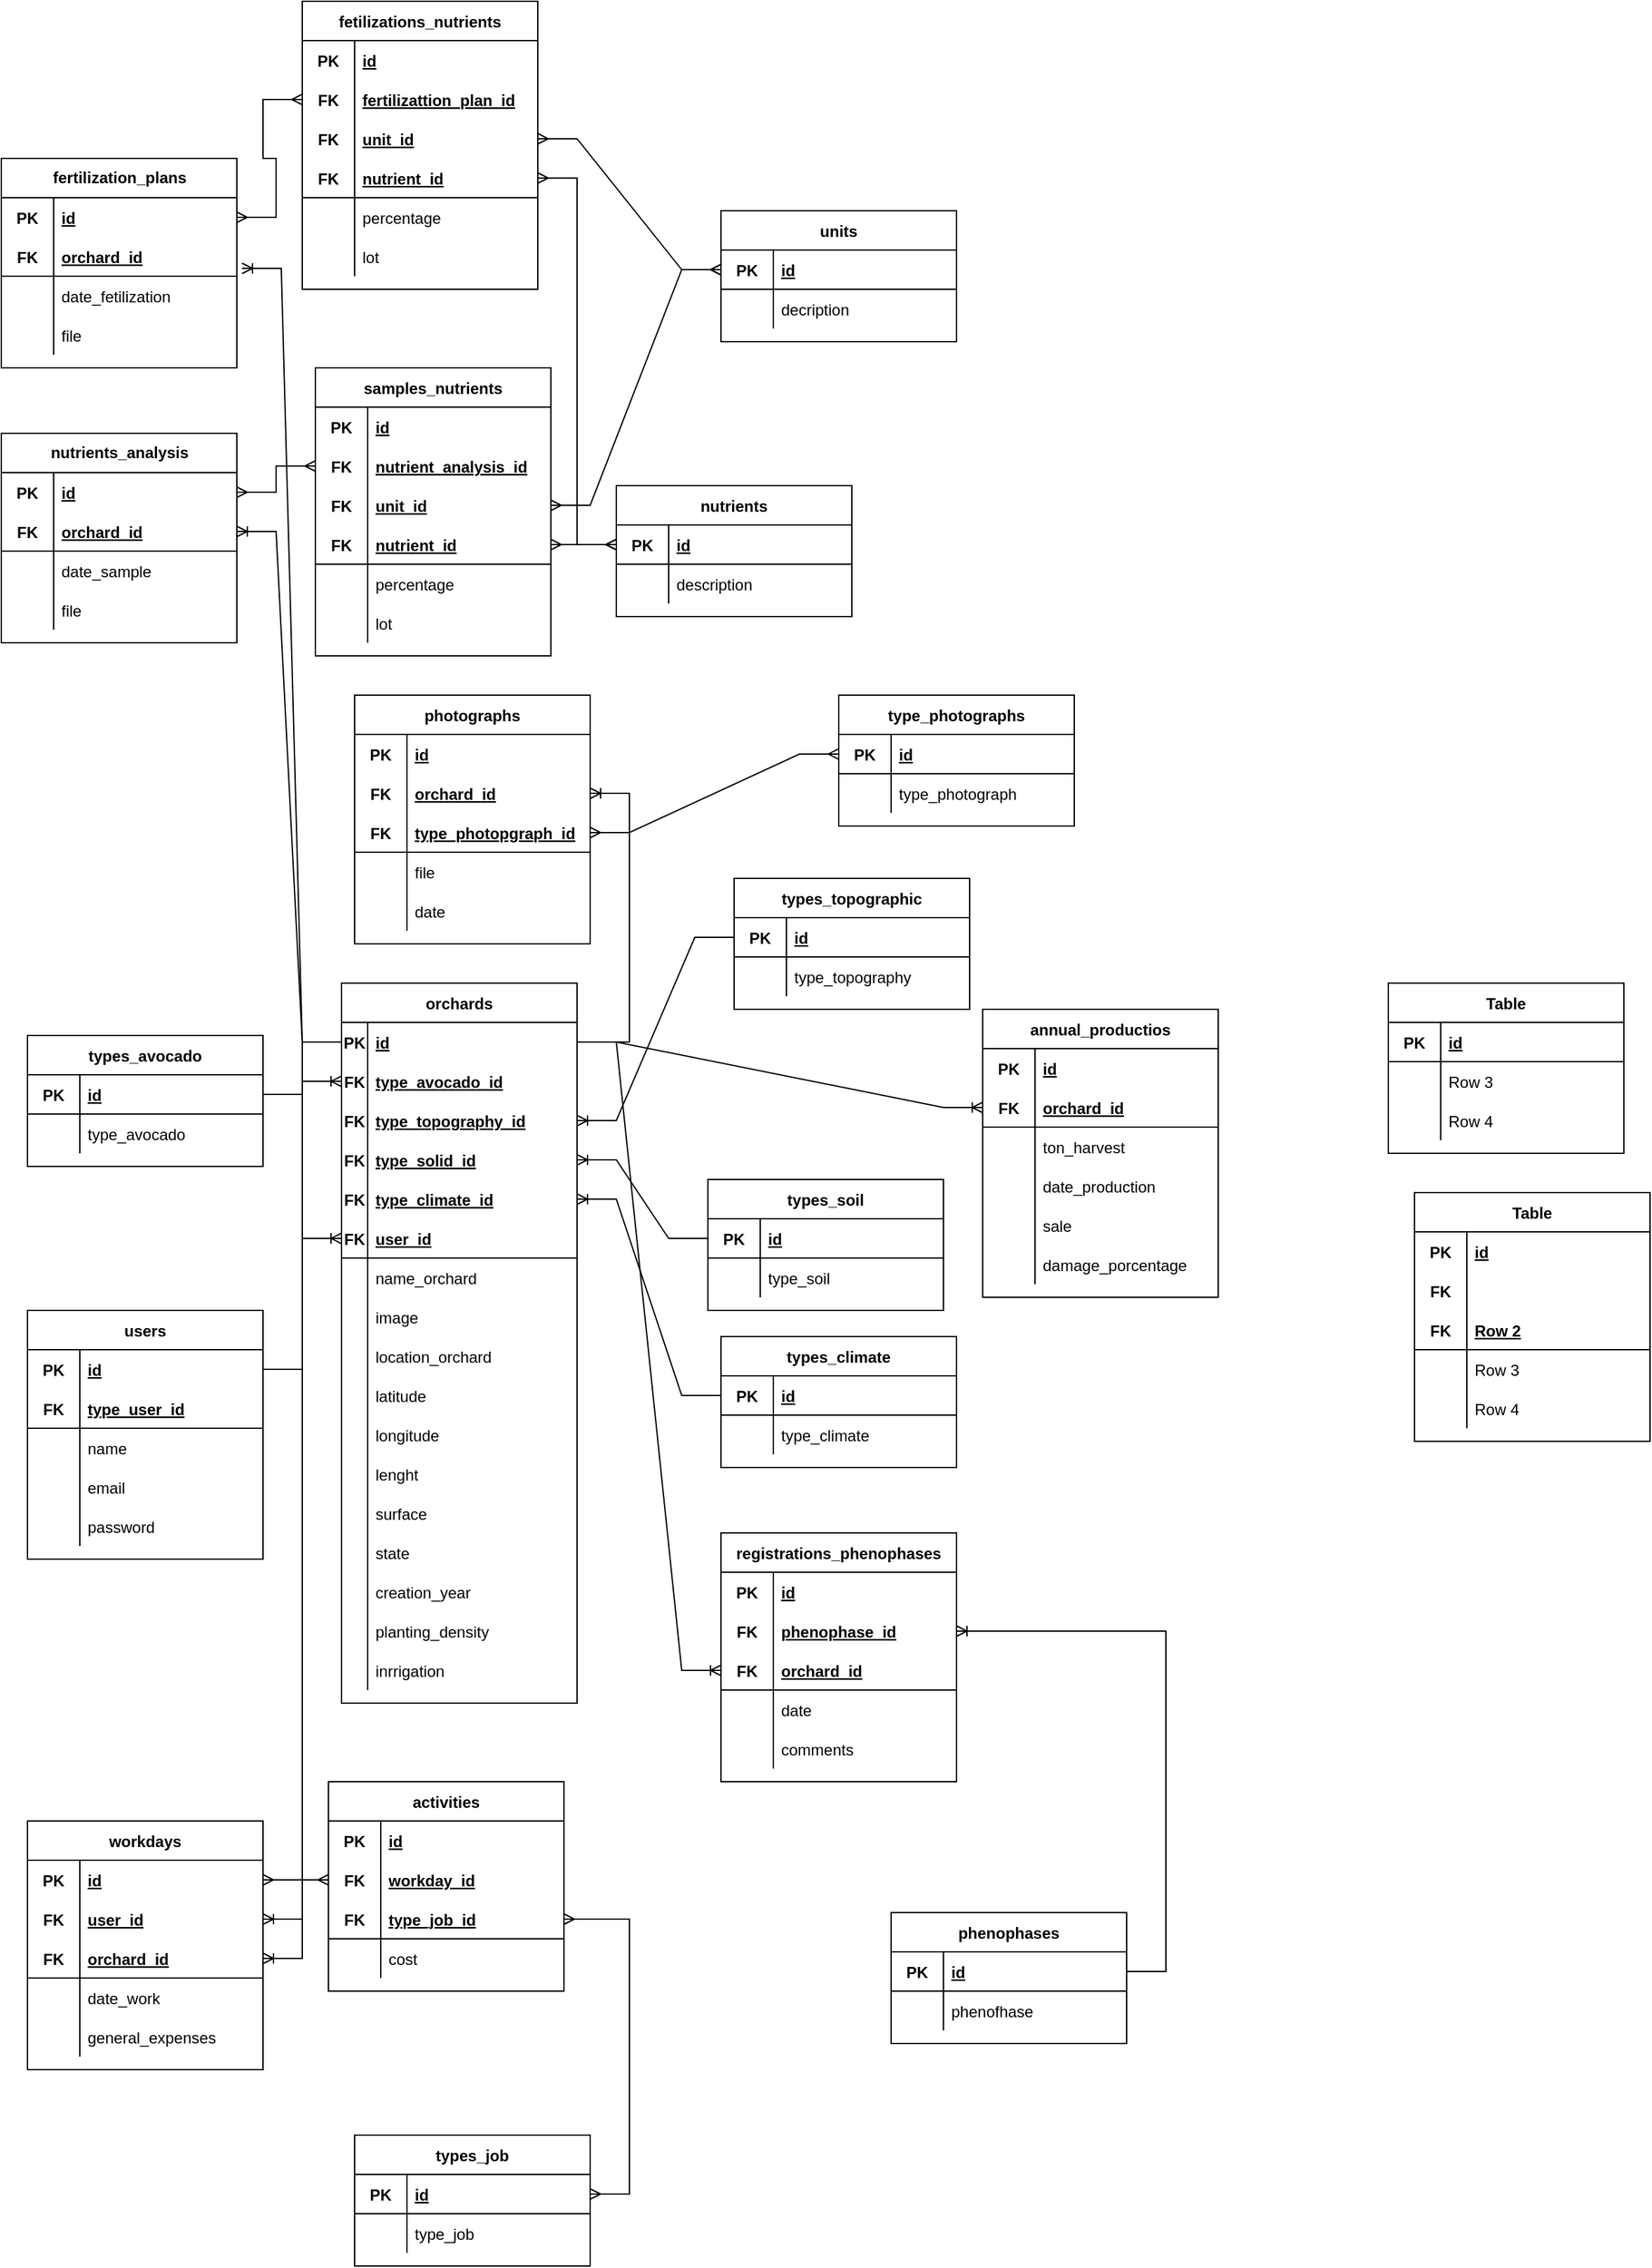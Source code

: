 <mxfile version="16.5.2" type="github">
  <diagram id="0TVenFac1eKW_WVRhH9U" name="Página-1">
    <mxGraphModel dx="1501" dy="2066" grid="1" gridSize="10" guides="1" tooltips="1" connect="1" arrows="1" fold="1" page="1" pageScale="1" pageWidth="850" pageHeight="1100" math="0" shadow="0">
      <root>
        <mxCell id="0" />
        <mxCell id="1" parent="0" />
        <mxCell id="xLpc2Q17ecYwa52cMYqb-99" value="users" style="shape=table;startSize=30;container=1;collapsible=1;childLayout=tableLayout;fixedRows=1;rowLines=0;fontStyle=1;align=center;resizeLast=1;fontSize=12;verticalAlign=middle;spacing=0;spacingTop=0;" parent="1" vertex="1">
          <mxGeometry x="20" y="510" width="180" height="190" as="geometry" />
        </mxCell>
        <mxCell id="xLpc2Q17ecYwa52cMYqb-100" value="" style="shape=tableRow;horizontal=0;startSize=0;swimlaneHead=0;swimlaneBody=0;fillColor=none;collapsible=0;dropTarget=0;points=[[0,0.5],[1,0.5]];portConstraint=eastwest;top=0;left=0;right=0;bottom=0;fontSize=12;verticalAlign=middle;spacing=0;spacingTop=0;" parent="xLpc2Q17ecYwa52cMYqb-99" vertex="1">
          <mxGeometry y="30" width="180" height="30" as="geometry" />
        </mxCell>
        <mxCell id="xLpc2Q17ecYwa52cMYqb-101" value="PK" style="shape=partialRectangle;connectable=0;fillColor=none;top=0;left=0;bottom=0;right=0;fontStyle=1;overflow=hidden;fontSize=12;verticalAlign=middle;spacing=0;spacingTop=0;" parent="xLpc2Q17ecYwa52cMYqb-100" vertex="1">
          <mxGeometry width="40" height="30" as="geometry">
            <mxRectangle width="40" height="30" as="alternateBounds" />
          </mxGeometry>
        </mxCell>
        <mxCell id="xLpc2Q17ecYwa52cMYqb-102" value="id" style="shape=partialRectangle;connectable=0;fillColor=none;top=0;left=0;bottom=0;right=0;align=left;spacingLeft=6;fontStyle=5;overflow=hidden;fontSize=12;verticalAlign=middle;spacing=0;spacingTop=0;" parent="xLpc2Q17ecYwa52cMYqb-100" vertex="1">
          <mxGeometry x="40" width="140" height="30" as="geometry">
            <mxRectangle width="140" height="30" as="alternateBounds" />
          </mxGeometry>
        </mxCell>
        <mxCell id="xLpc2Q17ecYwa52cMYqb-103" value="" style="shape=tableRow;horizontal=0;startSize=0;swimlaneHead=0;swimlaneBody=0;fillColor=none;collapsible=0;dropTarget=0;points=[[0,0.5],[1,0.5]];portConstraint=eastwest;top=0;left=0;right=0;bottom=1;fontSize=12;verticalAlign=middle;spacing=0;spacingTop=0;" parent="xLpc2Q17ecYwa52cMYqb-99" vertex="1">
          <mxGeometry y="60" width="180" height="30" as="geometry" />
        </mxCell>
        <mxCell id="xLpc2Q17ecYwa52cMYqb-104" value="FK" style="shape=partialRectangle;connectable=0;fillColor=none;top=0;left=0;bottom=0;right=0;fontStyle=1;overflow=hidden;fontSize=12;verticalAlign=middle;spacing=0;spacingTop=0;" parent="xLpc2Q17ecYwa52cMYqb-103" vertex="1">
          <mxGeometry width="40" height="30" as="geometry">
            <mxRectangle width="40" height="30" as="alternateBounds" />
          </mxGeometry>
        </mxCell>
        <mxCell id="xLpc2Q17ecYwa52cMYqb-105" value="type_user_id" style="shape=partialRectangle;connectable=0;fillColor=none;top=0;left=0;bottom=0;right=0;align=left;spacingLeft=6;fontStyle=5;overflow=hidden;fontSize=12;verticalAlign=middle;spacing=0;spacingTop=0;" parent="xLpc2Q17ecYwa52cMYqb-103" vertex="1">
          <mxGeometry x="40" width="140" height="30" as="geometry">
            <mxRectangle width="140" height="30" as="alternateBounds" />
          </mxGeometry>
        </mxCell>
        <mxCell id="xLpc2Q17ecYwa52cMYqb-106" value="" style="shape=tableRow;horizontal=0;startSize=0;swimlaneHead=0;swimlaneBody=0;fillColor=none;collapsible=0;dropTarget=0;points=[[0,0.5],[1,0.5]];portConstraint=eastwest;top=0;left=0;right=0;bottom=0;fontSize=12;verticalAlign=middle;spacing=0;spacingTop=0;" parent="xLpc2Q17ecYwa52cMYqb-99" vertex="1">
          <mxGeometry y="90" width="180" height="30" as="geometry" />
        </mxCell>
        <mxCell id="xLpc2Q17ecYwa52cMYqb-107" value="" style="shape=partialRectangle;connectable=0;fillColor=none;top=0;left=0;bottom=0;right=0;editable=1;overflow=hidden;fontSize=12;verticalAlign=middle;spacing=0;spacingTop=0;" parent="xLpc2Q17ecYwa52cMYqb-106" vertex="1">
          <mxGeometry width="40" height="30" as="geometry">
            <mxRectangle width="40" height="30" as="alternateBounds" />
          </mxGeometry>
        </mxCell>
        <mxCell id="xLpc2Q17ecYwa52cMYqb-108" value="name" style="shape=partialRectangle;connectable=0;fillColor=none;top=0;left=0;bottom=0;right=0;align=left;spacingLeft=6;overflow=hidden;fontSize=12;verticalAlign=middle;spacing=0;spacingTop=0;" parent="xLpc2Q17ecYwa52cMYqb-106" vertex="1">
          <mxGeometry x="40" width="140" height="30" as="geometry">
            <mxRectangle width="140" height="30" as="alternateBounds" />
          </mxGeometry>
        </mxCell>
        <mxCell id="xLpc2Q17ecYwa52cMYqb-109" value="" style="shape=tableRow;horizontal=0;startSize=0;swimlaneHead=0;swimlaneBody=0;fillColor=none;collapsible=0;dropTarget=0;points=[[0,0.5],[1,0.5]];portConstraint=eastwest;top=0;left=0;right=0;bottom=0;fontSize=12;verticalAlign=middle;spacing=0;spacingTop=0;" parent="xLpc2Q17ecYwa52cMYqb-99" vertex="1">
          <mxGeometry y="120" width="180" height="30" as="geometry" />
        </mxCell>
        <mxCell id="xLpc2Q17ecYwa52cMYqb-110" value="" style="shape=partialRectangle;connectable=0;fillColor=none;top=0;left=0;bottom=0;right=0;editable=1;overflow=hidden;fontSize=12;verticalAlign=middle;spacing=0;spacingTop=0;" parent="xLpc2Q17ecYwa52cMYqb-109" vertex="1">
          <mxGeometry width="40" height="30" as="geometry">
            <mxRectangle width="40" height="30" as="alternateBounds" />
          </mxGeometry>
        </mxCell>
        <mxCell id="xLpc2Q17ecYwa52cMYqb-111" value="email" style="shape=partialRectangle;connectable=0;fillColor=none;top=0;left=0;bottom=0;right=0;align=left;spacingLeft=6;overflow=hidden;fontSize=12;verticalAlign=middle;spacing=0;spacingTop=0;" parent="xLpc2Q17ecYwa52cMYqb-109" vertex="1">
          <mxGeometry x="40" width="140" height="30" as="geometry">
            <mxRectangle width="140" height="30" as="alternateBounds" />
          </mxGeometry>
        </mxCell>
        <mxCell id="xLpc2Q17ecYwa52cMYqb-151" style="shape=tableRow;horizontal=0;startSize=0;swimlaneHead=0;swimlaneBody=0;fillColor=none;collapsible=0;dropTarget=0;points=[[0,0.5],[1,0.5]];portConstraint=eastwest;top=0;left=0;right=0;bottom=0;fontSize=12;verticalAlign=middle;spacing=0;spacingTop=0;" parent="xLpc2Q17ecYwa52cMYqb-99" vertex="1">
          <mxGeometry y="150" width="180" height="30" as="geometry" />
        </mxCell>
        <mxCell id="xLpc2Q17ecYwa52cMYqb-152" style="shape=partialRectangle;connectable=0;fillColor=none;top=0;left=0;bottom=0;right=0;editable=1;overflow=hidden;fontSize=12;verticalAlign=middle;spacing=0;spacingTop=0;" parent="xLpc2Q17ecYwa52cMYqb-151" vertex="1">
          <mxGeometry width="40" height="30" as="geometry">
            <mxRectangle width="40" height="30" as="alternateBounds" />
          </mxGeometry>
        </mxCell>
        <mxCell id="xLpc2Q17ecYwa52cMYqb-153" value="password" style="shape=partialRectangle;connectable=0;fillColor=none;top=0;left=0;bottom=0;right=0;align=left;spacingLeft=6;overflow=hidden;fontSize=12;verticalAlign=middle;spacing=0;spacingTop=0;" parent="xLpc2Q17ecYwa52cMYqb-151" vertex="1">
          <mxGeometry x="40" width="140" height="30" as="geometry">
            <mxRectangle width="140" height="30" as="alternateBounds" />
          </mxGeometry>
        </mxCell>
        <mxCell id="xLpc2Q17ecYwa52cMYqb-125" value="Table" style="shape=table;startSize=30;container=1;collapsible=1;childLayout=tableLayout;fixedRows=1;rowLines=0;fontStyle=1;align=center;resizeLast=1;fontSize=12;verticalAlign=middle;spacing=0;spacingTop=0;" parent="1" vertex="1">
          <mxGeometry x="1080" y="420" width="180" height="190" as="geometry" />
        </mxCell>
        <mxCell id="xLpc2Q17ecYwa52cMYqb-126" value="" style="shape=tableRow;horizontal=0;startSize=0;swimlaneHead=0;swimlaneBody=0;fillColor=none;collapsible=0;dropTarget=0;points=[[0,0.5],[1,0.5]];portConstraint=eastwest;top=0;left=0;right=0;bottom=0;fontSize=12;verticalAlign=middle;spacing=0;spacingTop=0;" parent="xLpc2Q17ecYwa52cMYqb-125" vertex="1">
          <mxGeometry y="30" width="180" height="30" as="geometry" />
        </mxCell>
        <mxCell id="xLpc2Q17ecYwa52cMYqb-127" value="PK" style="shape=partialRectangle;connectable=0;fillColor=none;top=0;left=0;bottom=0;right=0;fontStyle=1;overflow=hidden;fontSize=12;verticalAlign=middle;spacing=0;spacingTop=0;" parent="xLpc2Q17ecYwa52cMYqb-126" vertex="1">
          <mxGeometry width="40" height="30" as="geometry">
            <mxRectangle width="40" height="30" as="alternateBounds" />
          </mxGeometry>
        </mxCell>
        <mxCell id="xLpc2Q17ecYwa52cMYqb-128" value="id" style="shape=partialRectangle;connectable=0;fillColor=none;top=0;left=0;bottom=0;right=0;align=left;spacingLeft=6;fontStyle=5;overflow=hidden;fontSize=12;verticalAlign=middle;spacing=0;spacingTop=0;" parent="xLpc2Q17ecYwa52cMYqb-126" vertex="1">
          <mxGeometry x="40" width="140" height="30" as="geometry">
            <mxRectangle width="140" height="30" as="alternateBounds" />
          </mxGeometry>
        </mxCell>
        <mxCell id="MfyLsWGhFaBwBQXPZ9hn-67" style="shape=tableRow;horizontal=0;startSize=0;swimlaneHead=0;swimlaneBody=0;fillColor=none;collapsible=0;dropTarget=0;points=[[0,0.5],[1,0.5]];portConstraint=eastwest;top=0;left=0;right=0;bottom=0;fontSize=12;verticalAlign=middle;spacing=0;spacingTop=0;" vertex="1" parent="xLpc2Q17ecYwa52cMYqb-125">
          <mxGeometry y="60" width="180" height="30" as="geometry" />
        </mxCell>
        <mxCell id="MfyLsWGhFaBwBQXPZ9hn-68" value="FK" style="shape=partialRectangle;connectable=0;fillColor=none;top=0;left=0;bottom=0;right=0;fontStyle=1;overflow=hidden;fontSize=12;verticalAlign=middle;spacing=0;spacingTop=0;" vertex="1" parent="MfyLsWGhFaBwBQXPZ9hn-67">
          <mxGeometry width="40" height="30" as="geometry">
            <mxRectangle width="40" height="30" as="alternateBounds" />
          </mxGeometry>
        </mxCell>
        <mxCell id="MfyLsWGhFaBwBQXPZ9hn-69" style="shape=partialRectangle;connectable=0;fillColor=none;top=0;left=0;bottom=0;right=0;align=left;spacingLeft=6;fontStyle=5;overflow=hidden;fontSize=12;verticalAlign=middle;spacing=0;spacingTop=0;" vertex="1" parent="MfyLsWGhFaBwBQXPZ9hn-67">
          <mxGeometry x="40" width="140" height="30" as="geometry">
            <mxRectangle width="140" height="30" as="alternateBounds" />
          </mxGeometry>
        </mxCell>
        <mxCell id="xLpc2Q17ecYwa52cMYqb-129" value="" style="shape=tableRow;horizontal=0;startSize=0;swimlaneHead=0;swimlaneBody=0;fillColor=none;collapsible=0;dropTarget=0;points=[[0,0.5],[1,0.5]];portConstraint=eastwest;top=0;left=0;right=0;bottom=1;fontSize=12;verticalAlign=middle;spacing=0;spacingTop=0;" parent="xLpc2Q17ecYwa52cMYqb-125" vertex="1">
          <mxGeometry y="90" width="180" height="30" as="geometry" />
        </mxCell>
        <mxCell id="xLpc2Q17ecYwa52cMYqb-130" value="FK" style="shape=partialRectangle;connectable=0;fillColor=none;top=0;left=0;bottom=0;right=0;fontStyle=1;overflow=hidden;fontSize=12;verticalAlign=middle;spacing=0;spacingTop=0;" parent="xLpc2Q17ecYwa52cMYqb-129" vertex="1">
          <mxGeometry width="40" height="30" as="geometry">
            <mxRectangle width="40" height="30" as="alternateBounds" />
          </mxGeometry>
        </mxCell>
        <mxCell id="xLpc2Q17ecYwa52cMYqb-131" value="Row 2" style="shape=partialRectangle;connectable=0;fillColor=none;top=0;left=0;bottom=0;right=0;align=left;spacingLeft=6;fontStyle=5;overflow=hidden;fontSize=12;verticalAlign=middle;spacing=0;spacingTop=0;" parent="xLpc2Q17ecYwa52cMYqb-129" vertex="1">
          <mxGeometry x="40" width="140" height="30" as="geometry">
            <mxRectangle width="140" height="30" as="alternateBounds" />
          </mxGeometry>
        </mxCell>
        <mxCell id="xLpc2Q17ecYwa52cMYqb-132" value="" style="shape=tableRow;horizontal=0;startSize=0;swimlaneHead=0;swimlaneBody=0;fillColor=none;collapsible=0;dropTarget=0;points=[[0,0.5],[1,0.5]];portConstraint=eastwest;top=0;left=0;right=0;bottom=0;fontSize=12;verticalAlign=middle;spacing=0;spacingTop=0;" parent="xLpc2Q17ecYwa52cMYqb-125" vertex="1">
          <mxGeometry y="120" width="180" height="30" as="geometry" />
        </mxCell>
        <mxCell id="xLpc2Q17ecYwa52cMYqb-133" value="" style="shape=partialRectangle;connectable=0;fillColor=none;top=0;left=0;bottom=0;right=0;editable=1;overflow=hidden;fontSize=12;verticalAlign=middle;spacing=0;spacingTop=0;" parent="xLpc2Q17ecYwa52cMYqb-132" vertex="1">
          <mxGeometry width="40" height="30" as="geometry">
            <mxRectangle width="40" height="30" as="alternateBounds" />
          </mxGeometry>
        </mxCell>
        <mxCell id="xLpc2Q17ecYwa52cMYqb-134" value="Row 3" style="shape=partialRectangle;connectable=0;fillColor=none;top=0;left=0;bottom=0;right=0;align=left;spacingLeft=6;overflow=hidden;fontSize=12;verticalAlign=middle;spacing=0;spacingTop=0;" parent="xLpc2Q17ecYwa52cMYqb-132" vertex="1">
          <mxGeometry x="40" width="140" height="30" as="geometry">
            <mxRectangle width="140" height="30" as="alternateBounds" />
          </mxGeometry>
        </mxCell>
        <mxCell id="xLpc2Q17ecYwa52cMYqb-135" value="" style="shape=tableRow;horizontal=0;startSize=0;swimlaneHead=0;swimlaneBody=0;fillColor=none;collapsible=0;dropTarget=0;points=[[0,0.5],[1,0.5]];portConstraint=eastwest;top=0;left=0;right=0;bottom=0;fontSize=12;verticalAlign=middle;spacing=0;spacingTop=0;" parent="xLpc2Q17ecYwa52cMYqb-125" vertex="1">
          <mxGeometry y="150" width="180" height="30" as="geometry" />
        </mxCell>
        <mxCell id="xLpc2Q17ecYwa52cMYqb-136" value="" style="shape=partialRectangle;connectable=0;fillColor=none;top=0;left=0;bottom=0;right=0;editable=1;overflow=hidden;fontSize=12;verticalAlign=middle;spacing=0;spacingTop=0;" parent="xLpc2Q17ecYwa52cMYqb-135" vertex="1">
          <mxGeometry width="40" height="30" as="geometry">
            <mxRectangle width="40" height="30" as="alternateBounds" />
          </mxGeometry>
        </mxCell>
        <mxCell id="xLpc2Q17ecYwa52cMYqb-137" value="Row 4" style="shape=partialRectangle;connectable=0;fillColor=none;top=0;left=0;bottom=0;right=0;align=left;spacingLeft=6;overflow=hidden;fontSize=12;verticalAlign=middle;spacing=0;spacingTop=0;" parent="xLpc2Q17ecYwa52cMYqb-135" vertex="1">
          <mxGeometry x="40" width="140" height="30" as="geometry">
            <mxRectangle width="140" height="30" as="alternateBounds" />
          </mxGeometry>
        </mxCell>
        <mxCell id="xLpc2Q17ecYwa52cMYqb-138" value="types_avocado" style="shape=table;startSize=30;container=1;collapsible=1;childLayout=tableLayout;fixedRows=1;rowLines=0;fontStyle=1;align=center;resizeLast=1;fontSize=12;verticalAlign=middle;spacing=0;spacingTop=0;" parent="1" vertex="1">
          <mxGeometry x="20" y="300" width="180" height="100" as="geometry" />
        </mxCell>
        <mxCell id="xLpc2Q17ecYwa52cMYqb-142" value="" style="shape=tableRow;horizontal=0;startSize=0;swimlaneHead=0;swimlaneBody=0;fillColor=none;collapsible=0;dropTarget=0;points=[[0,0.5],[1,0.5]];portConstraint=eastwest;top=0;left=0;right=0;bottom=1;fontSize=12;verticalAlign=middle;spacing=0;spacingTop=0;" parent="xLpc2Q17ecYwa52cMYqb-138" vertex="1">
          <mxGeometry y="30" width="180" height="30" as="geometry" />
        </mxCell>
        <mxCell id="xLpc2Q17ecYwa52cMYqb-143" value="PK" style="shape=partialRectangle;connectable=0;fillColor=none;top=0;left=0;bottom=0;right=0;fontStyle=1;overflow=hidden;fontSize=12;verticalAlign=middle;spacing=0;spacingTop=0;" parent="xLpc2Q17ecYwa52cMYqb-142" vertex="1">
          <mxGeometry width="40" height="30" as="geometry">
            <mxRectangle width="40" height="30" as="alternateBounds" />
          </mxGeometry>
        </mxCell>
        <mxCell id="xLpc2Q17ecYwa52cMYqb-144" value="id" style="shape=partialRectangle;connectable=0;fillColor=none;top=0;left=0;bottom=0;right=0;align=left;spacingLeft=6;fontStyle=5;overflow=hidden;fontSize=12;verticalAlign=middle;spacing=0;spacingTop=0;" parent="xLpc2Q17ecYwa52cMYqb-142" vertex="1">
          <mxGeometry x="40" width="140" height="30" as="geometry">
            <mxRectangle width="140" height="30" as="alternateBounds" />
          </mxGeometry>
        </mxCell>
        <mxCell id="xLpc2Q17ecYwa52cMYqb-145" value="" style="shape=tableRow;horizontal=0;startSize=0;swimlaneHead=0;swimlaneBody=0;fillColor=none;collapsible=0;dropTarget=0;points=[[0,0.5],[1,0.5]];portConstraint=eastwest;top=0;left=0;right=0;bottom=0;fontSize=12;verticalAlign=middle;spacing=0;spacingTop=0;" parent="xLpc2Q17ecYwa52cMYqb-138" vertex="1">
          <mxGeometry y="60" width="180" height="30" as="geometry" />
        </mxCell>
        <mxCell id="xLpc2Q17ecYwa52cMYqb-146" value="" style="shape=partialRectangle;connectable=0;fillColor=none;top=0;left=0;bottom=0;right=0;editable=1;overflow=hidden;fontSize=12;verticalAlign=middle;spacing=0;spacingTop=0;" parent="xLpc2Q17ecYwa52cMYqb-145" vertex="1">
          <mxGeometry width="40" height="30" as="geometry">
            <mxRectangle width="40" height="30" as="alternateBounds" />
          </mxGeometry>
        </mxCell>
        <mxCell id="xLpc2Q17ecYwa52cMYqb-147" value="type_avocado" style="shape=partialRectangle;connectable=0;fillColor=none;top=0;left=0;bottom=0;right=0;align=left;spacingLeft=6;overflow=hidden;fontSize=12;verticalAlign=middle;spacing=0;spacingTop=0;" parent="xLpc2Q17ecYwa52cMYqb-145" vertex="1">
          <mxGeometry x="40" width="140" height="30" as="geometry">
            <mxRectangle width="140" height="30" as="alternateBounds" />
          </mxGeometry>
        </mxCell>
        <mxCell id="xLpc2Q17ecYwa52cMYqb-154" value="Table" style="shape=table;startSize=30;container=1;collapsible=1;childLayout=tableLayout;fixedRows=1;rowLines=0;fontStyle=1;align=center;resizeLast=1;fontSize=12;verticalAlign=middle;spacing=0;spacingTop=0;" parent="1" vertex="1">
          <mxGeometry x="1060" y="260" width="180" height="130" as="geometry" />
        </mxCell>
        <mxCell id="xLpc2Q17ecYwa52cMYqb-155" value="" style="shape=tableRow;horizontal=0;startSize=0;swimlaneHead=0;swimlaneBody=0;fillColor=none;collapsible=0;dropTarget=0;points=[[0,0.5],[1,0.5]];portConstraint=eastwest;top=0;left=0;right=0;bottom=1;fontSize=12;verticalAlign=middle;spacing=0;spacingTop=0;" parent="xLpc2Q17ecYwa52cMYqb-154" vertex="1">
          <mxGeometry y="30" width="180" height="30" as="geometry" />
        </mxCell>
        <mxCell id="xLpc2Q17ecYwa52cMYqb-156" value="PK" style="shape=partialRectangle;connectable=0;fillColor=none;top=0;left=0;bottom=0;right=0;fontStyle=1;overflow=hidden;fontSize=12;verticalAlign=middle;spacing=0;spacingTop=0;" parent="xLpc2Q17ecYwa52cMYqb-155" vertex="1">
          <mxGeometry width="40" height="30" as="geometry">
            <mxRectangle width="40" height="30" as="alternateBounds" />
          </mxGeometry>
        </mxCell>
        <mxCell id="xLpc2Q17ecYwa52cMYqb-157" value="id" style="shape=partialRectangle;connectable=0;fillColor=none;top=0;left=0;bottom=0;right=0;align=left;spacingLeft=6;fontStyle=5;overflow=hidden;fontSize=12;verticalAlign=middle;spacing=0;spacingTop=0;" parent="xLpc2Q17ecYwa52cMYqb-155" vertex="1">
          <mxGeometry x="40" width="140" height="30" as="geometry">
            <mxRectangle width="140" height="30" as="alternateBounds" />
          </mxGeometry>
        </mxCell>
        <mxCell id="xLpc2Q17ecYwa52cMYqb-158" value="" style="shape=tableRow;horizontal=0;startSize=0;swimlaneHead=0;swimlaneBody=0;fillColor=none;collapsible=0;dropTarget=0;points=[[0,0.5],[1,0.5]];portConstraint=eastwest;top=0;left=0;right=0;bottom=0;fontSize=12;verticalAlign=middle;spacing=0;spacingTop=0;" parent="xLpc2Q17ecYwa52cMYqb-154" vertex="1">
          <mxGeometry y="60" width="180" height="30" as="geometry" />
        </mxCell>
        <mxCell id="xLpc2Q17ecYwa52cMYqb-159" value="" style="shape=partialRectangle;connectable=0;fillColor=none;top=0;left=0;bottom=0;right=0;editable=1;overflow=hidden;fontSize=12;verticalAlign=middle;spacing=0;spacingTop=0;" parent="xLpc2Q17ecYwa52cMYqb-158" vertex="1">
          <mxGeometry width="40" height="30" as="geometry">
            <mxRectangle width="40" height="30" as="alternateBounds" />
          </mxGeometry>
        </mxCell>
        <mxCell id="xLpc2Q17ecYwa52cMYqb-160" value="Row 3" style="shape=partialRectangle;connectable=0;fillColor=none;top=0;left=0;bottom=0;right=0;align=left;spacingLeft=6;overflow=hidden;fontSize=12;verticalAlign=middle;spacing=0;spacingTop=0;" parent="xLpc2Q17ecYwa52cMYqb-158" vertex="1">
          <mxGeometry x="40" width="140" height="30" as="geometry">
            <mxRectangle width="140" height="30" as="alternateBounds" />
          </mxGeometry>
        </mxCell>
        <mxCell id="xLpc2Q17ecYwa52cMYqb-161" value="" style="shape=tableRow;horizontal=0;startSize=0;swimlaneHead=0;swimlaneBody=0;fillColor=none;collapsible=0;dropTarget=0;points=[[0,0.5],[1,0.5]];portConstraint=eastwest;top=0;left=0;right=0;bottom=0;fontSize=12;verticalAlign=middle;spacing=0;spacingTop=0;" parent="xLpc2Q17ecYwa52cMYqb-154" vertex="1">
          <mxGeometry y="90" width="180" height="30" as="geometry" />
        </mxCell>
        <mxCell id="xLpc2Q17ecYwa52cMYqb-162" value="" style="shape=partialRectangle;connectable=0;fillColor=none;top=0;left=0;bottom=0;right=0;editable=1;overflow=hidden;fontSize=12;verticalAlign=middle;spacing=0;spacingTop=0;" parent="xLpc2Q17ecYwa52cMYqb-161" vertex="1">
          <mxGeometry width="40" height="30" as="geometry">
            <mxRectangle width="40" height="30" as="alternateBounds" />
          </mxGeometry>
        </mxCell>
        <mxCell id="xLpc2Q17ecYwa52cMYqb-163" value="Row 4" style="shape=partialRectangle;connectable=0;fillColor=none;top=0;left=0;bottom=0;right=0;align=left;spacingLeft=6;overflow=hidden;fontSize=12;verticalAlign=middle;spacing=0;spacingTop=0;" parent="xLpc2Q17ecYwa52cMYqb-161" vertex="1">
          <mxGeometry x="40" width="140" height="30" as="geometry">
            <mxRectangle width="140" height="30" as="alternateBounds" />
          </mxGeometry>
        </mxCell>
        <mxCell id="xLpc2Q17ecYwa52cMYqb-165" value="types_climate" style="shape=table;startSize=30;container=1;collapsible=1;childLayout=tableLayout;fixedRows=1;rowLines=0;fontStyle=1;align=center;resizeLast=1;fontSize=12;verticalAlign=middle;spacing=0;spacingTop=0;" parent="1" vertex="1">
          <mxGeometry x="550" y="530" width="180" height="100" as="geometry" />
        </mxCell>
        <mxCell id="xLpc2Q17ecYwa52cMYqb-166" value="" style="shape=tableRow;horizontal=0;startSize=0;swimlaneHead=0;swimlaneBody=0;fillColor=none;collapsible=0;dropTarget=0;points=[[0,0.5],[1,0.5]];portConstraint=eastwest;top=0;left=0;right=0;bottom=1;fontSize=12;verticalAlign=middle;spacing=0;spacingTop=0;" parent="xLpc2Q17ecYwa52cMYqb-165" vertex="1">
          <mxGeometry y="30" width="180" height="30" as="geometry" />
        </mxCell>
        <mxCell id="xLpc2Q17ecYwa52cMYqb-167" value="PK" style="shape=partialRectangle;connectable=0;fillColor=none;top=0;left=0;bottom=0;right=0;fontStyle=1;overflow=hidden;fontSize=12;verticalAlign=middle;spacing=0;spacingTop=0;" parent="xLpc2Q17ecYwa52cMYqb-166" vertex="1">
          <mxGeometry width="40" height="30" as="geometry">
            <mxRectangle width="40" height="30" as="alternateBounds" />
          </mxGeometry>
        </mxCell>
        <mxCell id="xLpc2Q17ecYwa52cMYqb-168" value="id" style="shape=partialRectangle;connectable=0;fillColor=none;top=0;left=0;bottom=0;right=0;align=left;spacingLeft=6;fontStyle=5;overflow=hidden;fontSize=12;verticalAlign=middle;spacing=0;spacingTop=0;" parent="xLpc2Q17ecYwa52cMYqb-166" vertex="1">
          <mxGeometry x="40" width="140" height="30" as="geometry">
            <mxRectangle width="140" height="30" as="alternateBounds" />
          </mxGeometry>
        </mxCell>
        <mxCell id="xLpc2Q17ecYwa52cMYqb-169" value="" style="shape=tableRow;horizontal=0;startSize=0;swimlaneHead=0;swimlaneBody=0;fillColor=none;collapsible=0;dropTarget=0;points=[[0,0.5],[1,0.5]];portConstraint=eastwest;top=0;left=0;right=0;bottom=0;fontSize=12;verticalAlign=middle;spacing=0;spacingTop=0;" parent="xLpc2Q17ecYwa52cMYqb-165" vertex="1">
          <mxGeometry y="60" width="180" height="30" as="geometry" />
        </mxCell>
        <mxCell id="xLpc2Q17ecYwa52cMYqb-170" value="" style="shape=partialRectangle;connectable=0;fillColor=none;top=0;left=0;bottom=0;right=0;editable=1;overflow=hidden;fontSize=12;verticalAlign=middle;spacing=0;spacingTop=0;" parent="xLpc2Q17ecYwa52cMYqb-169" vertex="1">
          <mxGeometry width="40" height="30" as="geometry">
            <mxRectangle width="40" height="30" as="alternateBounds" />
          </mxGeometry>
        </mxCell>
        <mxCell id="xLpc2Q17ecYwa52cMYqb-171" value="type_climate" style="shape=partialRectangle;connectable=0;fillColor=none;top=0;left=0;bottom=0;right=0;align=left;spacingLeft=6;overflow=hidden;fontSize=12;verticalAlign=middle;spacing=0;spacingTop=0;" parent="xLpc2Q17ecYwa52cMYqb-169" vertex="1">
          <mxGeometry x="40" width="140" height="30" as="geometry">
            <mxRectangle width="140" height="30" as="alternateBounds" />
          </mxGeometry>
        </mxCell>
        <mxCell id="xLpc2Q17ecYwa52cMYqb-175" value="types_soil" style="shape=table;startSize=30;container=1;collapsible=1;childLayout=tableLayout;fixedRows=1;rowLines=0;fontStyle=1;align=center;resizeLast=1;fontSize=12;verticalAlign=middle;spacing=0;spacingTop=0;" parent="1" vertex="1">
          <mxGeometry x="540" y="410" width="180" height="100" as="geometry" />
        </mxCell>
        <mxCell id="xLpc2Q17ecYwa52cMYqb-176" value="" style="shape=tableRow;horizontal=0;startSize=0;swimlaneHead=0;swimlaneBody=0;fillColor=none;collapsible=0;dropTarget=0;points=[[0,0.5],[1,0.5]];portConstraint=eastwest;top=0;left=0;right=0;bottom=1;fontSize=12;verticalAlign=middle;spacing=0;spacingTop=0;" parent="xLpc2Q17ecYwa52cMYqb-175" vertex="1">
          <mxGeometry y="30" width="180" height="30" as="geometry" />
        </mxCell>
        <mxCell id="xLpc2Q17ecYwa52cMYqb-177" value="PK" style="shape=partialRectangle;connectable=0;fillColor=none;top=0;left=0;bottom=0;right=0;fontStyle=1;overflow=hidden;fontSize=12;verticalAlign=middle;spacing=0;spacingTop=0;" parent="xLpc2Q17ecYwa52cMYqb-176" vertex="1">
          <mxGeometry width="40" height="30" as="geometry">
            <mxRectangle width="40" height="30" as="alternateBounds" />
          </mxGeometry>
        </mxCell>
        <mxCell id="xLpc2Q17ecYwa52cMYqb-178" value="id" style="shape=partialRectangle;connectable=0;fillColor=none;top=0;left=0;bottom=0;right=0;align=left;spacingLeft=6;fontStyle=5;overflow=hidden;fontSize=12;verticalAlign=middle;spacing=0;spacingTop=0;" parent="xLpc2Q17ecYwa52cMYqb-176" vertex="1">
          <mxGeometry x="40" width="140" height="30" as="geometry">
            <mxRectangle width="140" height="30" as="alternateBounds" />
          </mxGeometry>
        </mxCell>
        <mxCell id="xLpc2Q17ecYwa52cMYqb-179" value="" style="shape=tableRow;horizontal=0;startSize=0;swimlaneHead=0;swimlaneBody=0;fillColor=none;collapsible=0;dropTarget=0;points=[[0,0.5],[1,0.5]];portConstraint=eastwest;top=0;left=0;right=0;bottom=0;fontSize=12;verticalAlign=middle;spacing=0;spacingTop=0;" parent="xLpc2Q17ecYwa52cMYqb-175" vertex="1">
          <mxGeometry y="60" width="180" height="30" as="geometry" />
        </mxCell>
        <mxCell id="xLpc2Q17ecYwa52cMYqb-180" value="" style="shape=partialRectangle;connectable=0;fillColor=none;top=0;left=0;bottom=0;right=0;editable=1;overflow=hidden;fontSize=12;verticalAlign=middle;spacing=0;spacingTop=0;" parent="xLpc2Q17ecYwa52cMYqb-179" vertex="1">
          <mxGeometry width="40" height="30" as="geometry">
            <mxRectangle width="40" height="30" as="alternateBounds" />
          </mxGeometry>
        </mxCell>
        <mxCell id="xLpc2Q17ecYwa52cMYqb-181" value="type_soil" style="shape=partialRectangle;connectable=0;fillColor=none;top=0;left=0;bottom=0;right=0;align=left;spacingLeft=6;overflow=hidden;fontSize=12;verticalAlign=middle;spacing=0;spacingTop=0;" parent="xLpc2Q17ecYwa52cMYqb-179" vertex="1">
          <mxGeometry x="40" width="140" height="30" as="geometry">
            <mxRectangle width="140" height="30" as="alternateBounds" />
          </mxGeometry>
        </mxCell>
        <mxCell id="xLpc2Q17ecYwa52cMYqb-185" value="types_job" style="shape=table;startSize=30;container=1;collapsible=1;childLayout=tableLayout;fixedRows=1;rowLines=0;fontStyle=1;align=center;resizeLast=1;fontSize=12;verticalAlign=middle;spacing=0;spacingTop=0;" parent="1" vertex="1">
          <mxGeometry x="270" y="1140" width="180" height="100" as="geometry" />
        </mxCell>
        <mxCell id="xLpc2Q17ecYwa52cMYqb-186" value="" style="shape=tableRow;horizontal=0;startSize=0;swimlaneHead=0;swimlaneBody=0;fillColor=none;collapsible=0;dropTarget=0;points=[[0,0.5],[1,0.5]];portConstraint=eastwest;top=0;left=0;right=0;bottom=1;fontSize=12;verticalAlign=middle;spacing=0;spacingTop=0;" parent="xLpc2Q17ecYwa52cMYqb-185" vertex="1">
          <mxGeometry y="30" width="180" height="30" as="geometry" />
        </mxCell>
        <mxCell id="xLpc2Q17ecYwa52cMYqb-187" value="PK" style="shape=partialRectangle;connectable=0;fillColor=none;top=0;left=0;bottom=0;right=0;fontStyle=1;overflow=hidden;fontSize=12;verticalAlign=middle;spacing=0;spacingTop=0;" parent="xLpc2Q17ecYwa52cMYqb-186" vertex="1">
          <mxGeometry width="40" height="30" as="geometry">
            <mxRectangle width="40" height="30" as="alternateBounds" />
          </mxGeometry>
        </mxCell>
        <mxCell id="xLpc2Q17ecYwa52cMYqb-188" value="id" style="shape=partialRectangle;connectable=0;fillColor=none;top=0;left=0;bottom=0;right=0;align=left;spacingLeft=6;fontStyle=5;overflow=hidden;fontSize=12;verticalAlign=middle;spacing=0;spacingTop=0;" parent="xLpc2Q17ecYwa52cMYqb-186" vertex="1">
          <mxGeometry x="40" width="140" height="30" as="geometry">
            <mxRectangle width="140" height="30" as="alternateBounds" />
          </mxGeometry>
        </mxCell>
        <mxCell id="xLpc2Q17ecYwa52cMYqb-189" value="" style="shape=tableRow;horizontal=0;startSize=0;swimlaneHead=0;swimlaneBody=0;fillColor=none;collapsible=0;dropTarget=0;points=[[0,0.5],[1,0.5]];portConstraint=eastwest;top=0;left=0;right=0;bottom=0;fontSize=12;verticalAlign=middle;spacing=0;spacingTop=0;" parent="xLpc2Q17ecYwa52cMYqb-185" vertex="1">
          <mxGeometry y="60" width="180" height="30" as="geometry" />
        </mxCell>
        <mxCell id="xLpc2Q17ecYwa52cMYqb-190" value="" style="shape=partialRectangle;connectable=0;fillColor=none;top=0;left=0;bottom=0;right=0;editable=1;overflow=hidden;fontSize=12;verticalAlign=middle;spacing=0;spacingTop=0;" parent="xLpc2Q17ecYwa52cMYqb-189" vertex="1">
          <mxGeometry width="40" height="30" as="geometry">
            <mxRectangle width="40" height="30" as="alternateBounds" />
          </mxGeometry>
        </mxCell>
        <mxCell id="xLpc2Q17ecYwa52cMYqb-191" value="type_job" style="shape=partialRectangle;connectable=0;fillColor=none;top=0;left=0;bottom=0;right=0;align=left;spacingLeft=6;overflow=hidden;fontSize=12;verticalAlign=middle;spacing=0;spacingTop=0;" parent="xLpc2Q17ecYwa52cMYqb-189" vertex="1">
          <mxGeometry x="40" width="140" height="30" as="geometry">
            <mxRectangle width="140" height="30" as="alternateBounds" />
          </mxGeometry>
        </mxCell>
        <mxCell id="xLpc2Q17ecYwa52cMYqb-196" value="orchards" style="shape=table;startSize=30;container=1;collapsible=1;childLayout=tableLayout;fixedRows=1;rowLines=0;fontStyle=1;align=center;resizeLast=1;fontSize=12;verticalAlign=middle;spacing=0;spacingTop=0;perimeterSpacing=4;" parent="1" vertex="1">
          <mxGeometry x="260" y="260" width="180" height="550" as="geometry">
            <mxRectangle x="300" y="220" width="80" height="30" as="alternateBounds" />
          </mxGeometry>
        </mxCell>
        <mxCell id="xLpc2Q17ecYwa52cMYqb-197" value="" style="shape=tableRow;horizontal=0;startSize=0;swimlaneHead=0;swimlaneBody=0;fillColor=none;collapsible=0;dropTarget=0;points=[[0,0.5],[1,0.5]];portConstraint=eastwest;top=0;left=0;right=0;bottom=0;fontSize=12;verticalAlign=middle;spacing=0;spacingTop=0;" parent="xLpc2Q17ecYwa52cMYqb-196" vertex="1">
          <mxGeometry y="30" width="180" height="30" as="geometry" />
        </mxCell>
        <mxCell id="xLpc2Q17ecYwa52cMYqb-198" value="PK" style="shape=partialRectangle;connectable=0;fillColor=none;top=0;left=0;bottom=0;right=0;fontStyle=1;overflow=hidden;fontSize=12;verticalAlign=middle;spacing=0;spacingTop=0;" parent="xLpc2Q17ecYwa52cMYqb-197" vertex="1">
          <mxGeometry width="20" height="30" as="geometry">
            <mxRectangle width="20" height="30" as="alternateBounds" />
          </mxGeometry>
        </mxCell>
        <mxCell id="xLpc2Q17ecYwa52cMYqb-199" value="id" style="shape=partialRectangle;connectable=0;fillColor=none;top=0;left=0;bottom=0;right=0;align=left;spacingLeft=6;fontStyle=5;overflow=hidden;fontSize=12;verticalAlign=middle;spacing=0;spacingTop=0;spacingBottom=0;" parent="xLpc2Q17ecYwa52cMYqb-197" vertex="1">
          <mxGeometry x="20" width="160" height="30" as="geometry">
            <mxRectangle width="160" height="30" as="alternateBounds" />
          </mxGeometry>
        </mxCell>
        <mxCell id="xLpc2Q17ecYwa52cMYqb-242" style="shape=tableRow;horizontal=0;startSize=0;swimlaneHead=0;swimlaneBody=0;fillColor=none;collapsible=0;dropTarget=0;points=[[0,0.5],[1,0.5]];portConstraint=eastwest;top=0;left=0;right=0;bottom=0;fontSize=12;verticalAlign=middle;spacing=0;spacingTop=0;" parent="xLpc2Q17ecYwa52cMYqb-196" vertex="1">
          <mxGeometry y="60" width="180" height="30" as="geometry" />
        </mxCell>
        <mxCell id="xLpc2Q17ecYwa52cMYqb-243" value="FK" style="shape=partialRectangle;connectable=0;fillColor=none;top=0;left=0;bottom=0;right=0;fontStyle=1;overflow=hidden;fontSize=12;verticalAlign=middle;spacing=0;spacingTop=0;" parent="xLpc2Q17ecYwa52cMYqb-242" vertex="1">
          <mxGeometry width="20" height="30" as="geometry">
            <mxRectangle width="20" height="30" as="alternateBounds" />
          </mxGeometry>
        </mxCell>
        <mxCell id="xLpc2Q17ecYwa52cMYqb-244" value="type_avocado_id" style="shape=partialRectangle;connectable=0;fillColor=none;top=0;left=0;bottom=0;right=0;align=left;spacingLeft=6;fontStyle=5;overflow=hidden;fontSize=12;verticalAlign=middle;spacing=0;spacingTop=0;" parent="xLpc2Q17ecYwa52cMYqb-242" vertex="1">
          <mxGeometry x="20" width="160" height="30" as="geometry">
            <mxRectangle width="160" height="30" as="alternateBounds" />
          </mxGeometry>
        </mxCell>
        <mxCell id="xLpc2Q17ecYwa52cMYqb-239" style="shape=tableRow;horizontal=0;startSize=0;swimlaneHead=0;swimlaneBody=0;fillColor=none;collapsible=0;dropTarget=0;points=[[0,0.5],[1,0.5]];portConstraint=eastwest;top=0;left=0;right=0;bottom=0;fontSize=12;verticalAlign=middle;spacing=0;spacingTop=0;" parent="xLpc2Q17ecYwa52cMYqb-196" vertex="1">
          <mxGeometry y="90" width="180" height="30" as="geometry" />
        </mxCell>
        <mxCell id="xLpc2Q17ecYwa52cMYqb-240" value="FK" style="shape=partialRectangle;connectable=0;fillColor=none;top=0;left=0;bottom=0;right=0;fontStyle=1;overflow=hidden;fontSize=12;verticalAlign=middle;spacing=0;spacingTop=0;" parent="xLpc2Q17ecYwa52cMYqb-239" vertex="1">
          <mxGeometry width="20" height="30" as="geometry">
            <mxRectangle width="20" height="30" as="alternateBounds" />
          </mxGeometry>
        </mxCell>
        <mxCell id="xLpc2Q17ecYwa52cMYqb-241" value="type_topography_id" style="shape=partialRectangle;connectable=0;fillColor=none;top=0;left=0;bottom=0;right=0;align=left;spacingLeft=6;fontStyle=5;overflow=hidden;fontSize=12;verticalAlign=middle;spacing=0;spacingTop=0;" parent="xLpc2Q17ecYwa52cMYqb-239" vertex="1">
          <mxGeometry x="20" width="160" height="30" as="geometry">
            <mxRectangle width="160" height="30" as="alternateBounds" />
          </mxGeometry>
        </mxCell>
        <mxCell id="xLpc2Q17ecYwa52cMYqb-251" style="shape=tableRow;horizontal=0;startSize=0;swimlaneHead=0;swimlaneBody=0;fillColor=none;collapsible=0;dropTarget=0;points=[[0,0.5],[1,0.5]];portConstraint=eastwest;top=0;left=0;right=0;bottom=0;fontSize=12;verticalAlign=middle;spacing=0;spacingTop=0;" parent="xLpc2Q17ecYwa52cMYqb-196" vertex="1">
          <mxGeometry y="120" width="180" height="30" as="geometry" />
        </mxCell>
        <mxCell id="xLpc2Q17ecYwa52cMYqb-252" value="FK" style="shape=partialRectangle;connectable=0;fillColor=none;top=0;left=0;bottom=0;right=0;fontStyle=1;overflow=hidden;fontSize=12;verticalAlign=middle;spacing=0;spacingTop=0;" parent="xLpc2Q17ecYwa52cMYqb-251" vertex="1">
          <mxGeometry width="20" height="30" as="geometry">
            <mxRectangle width="20" height="30" as="alternateBounds" />
          </mxGeometry>
        </mxCell>
        <mxCell id="xLpc2Q17ecYwa52cMYqb-253" value="type_solid_id" style="shape=partialRectangle;connectable=0;fillColor=none;top=0;left=0;bottom=0;right=0;align=left;spacingLeft=6;fontStyle=5;overflow=hidden;fontSize=12;verticalAlign=middle;spacing=0;spacingTop=0;" parent="xLpc2Q17ecYwa52cMYqb-251" vertex="1">
          <mxGeometry x="20" width="160" height="30" as="geometry">
            <mxRectangle width="160" height="30" as="alternateBounds" />
          </mxGeometry>
        </mxCell>
        <mxCell id="xLpc2Q17ecYwa52cMYqb-248" style="shape=tableRow;horizontal=0;startSize=0;swimlaneHead=0;swimlaneBody=0;fillColor=none;collapsible=0;dropTarget=0;points=[[0,0.5],[1,0.5]];portConstraint=eastwest;top=0;left=0;right=0;bottom=0;fontSize=12;verticalAlign=middle;spacing=0;spacingTop=0;" parent="xLpc2Q17ecYwa52cMYqb-196" vertex="1">
          <mxGeometry y="150" width="180" height="30" as="geometry" />
        </mxCell>
        <mxCell id="xLpc2Q17ecYwa52cMYqb-249" value="FK" style="shape=partialRectangle;connectable=0;fillColor=none;top=0;left=0;bottom=0;right=0;fontStyle=1;overflow=hidden;fontSize=12;verticalAlign=middle;spacing=0;spacingTop=0;" parent="xLpc2Q17ecYwa52cMYqb-248" vertex="1">
          <mxGeometry width="20" height="30" as="geometry">
            <mxRectangle width="20" height="30" as="alternateBounds" />
          </mxGeometry>
        </mxCell>
        <mxCell id="xLpc2Q17ecYwa52cMYqb-250" value="type_climate_id" style="shape=partialRectangle;connectable=0;fillColor=none;top=0;left=0;bottom=0;right=0;align=left;spacingLeft=6;fontStyle=5;overflow=hidden;fontSize=12;verticalAlign=middle;spacing=0;spacingTop=0;" parent="xLpc2Q17ecYwa52cMYqb-248" vertex="1">
          <mxGeometry x="20" width="160" height="30" as="geometry">
            <mxRectangle width="160" height="30" as="alternateBounds" />
          </mxGeometry>
        </mxCell>
        <mxCell id="xLpc2Q17ecYwa52cMYqb-200" value="" style="shape=tableRow;horizontal=0;startSize=0;swimlaneHead=0;swimlaneBody=0;fillColor=none;collapsible=0;dropTarget=0;points=[[0,0.5],[1,0.5]];portConstraint=eastwest;top=0;left=0;right=0;bottom=1;fontSize=12;verticalAlign=middle;spacing=0;spacingTop=0;" parent="xLpc2Q17ecYwa52cMYqb-196" vertex="1">
          <mxGeometry y="180" width="180" height="30" as="geometry" />
        </mxCell>
        <mxCell id="xLpc2Q17ecYwa52cMYqb-201" value="FK" style="shape=partialRectangle;connectable=0;fillColor=none;top=0;left=0;bottom=0;right=0;fontStyle=1;overflow=hidden;fontSize=12;verticalAlign=middle;spacing=0;spacingTop=0;" parent="xLpc2Q17ecYwa52cMYqb-200" vertex="1">
          <mxGeometry width="20" height="30" as="geometry">
            <mxRectangle width="20" height="30" as="alternateBounds" />
          </mxGeometry>
        </mxCell>
        <mxCell id="xLpc2Q17ecYwa52cMYqb-202" value="user_id" style="shape=partialRectangle;connectable=0;fillColor=none;top=0;left=0;bottom=0;right=0;align=left;spacingLeft=6;fontStyle=5;overflow=hidden;fontSize=12;verticalAlign=middle;spacing=0;spacingTop=0;" parent="xLpc2Q17ecYwa52cMYqb-200" vertex="1">
          <mxGeometry x="20" width="160" height="30" as="geometry">
            <mxRectangle width="160" height="30" as="alternateBounds" />
          </mxGeometry>
        </mxCell>
        <mxCell id="xLpc2Q17ecYwa52cMYqb-203" value="" style="shape=tableRow;horizontal=0;startSize=0;swimlaneHead=0;swimlaneBody=0;fillColor=none;collapsible=0;dropTarget=0;points=[[0,0.5],[1,0.5]];portConstraint=eastwest;top=0;left=0;right=0;bottom=0;fontSize=12;verticalAlign=middle;spacing=0;spacingTop=0;" parent="xLpc2Q17ecYwa52cMYqb-196" vertex="1">
          <mxGeometry y="210" width="180" height="30" as="geometry" />
        </mxCell>
        <mxCell id="xLpc2Q17ecYwa52cMYqb-204" value="" style="shape=partialRectangle;connectable=0;fillColor=none;top=0;left=0;bottom=0;right=0;editable=1;overflow=hidden;fontSize=12;verticalAlign=middle;spacing=0;spacingTop=0;" parent="xLpc2Q17ecYwa52cMYqb-203" vertex="1">
          <mxGeometry width="20" height="30" as="geometry">
            <mxRectangle width="20" height="30" as="alternateBounds" />
          </mxGeometry>
        </mxCell>
        <mxCell id="xLpc2Q17ecYwa52cMYqb-205" value="name_orchard" style="shape=partialRectangle;connectable=0;fillColor=none;top=0;left=0;bottom=0;right=0;align=left;spacingLeft=6;overflow=hidden;fontSize=12;verticalAlign=middle;spacing=0;spacingTop=0;" parent="xLpc2Q17ecYwa52cMYqb-203" vertex="1">
          <mxGeometry x="20" width="160" height="30" as="geometry">
            <mxRectangle width="160" height="30" as="alternateBounds" />
          </mxGeometry>
        </mxCell>
        <mxCell id="xLpc2Q17ecYwa52cMYqb-206" value="" style="shape=tableRow;horizontal=0;startSize=0;swimlaneHead=0;swimlaneBody=0;fillColor=none;collapsible=0;dropTarget=0;points=[[0,0.5],[1,0.5]];portConstraint=eastwest;top=0;left=0;right=0;bottom=0;fontSize=12;verticalAlign=middle;spacing=0;spacingTop=0;" parent="xLpc2Q17ecYwa52cMYqb-196" vertex="1">
          <mxGeometry y="240" width="180" height="30" as="geometry" />
        </mxCell>
        <mxCell id="xLpc2Q17ecYwa52cMYqb-207" value="" style="shape=partialRectangle;connectable=0;fillColor=none;top=0;left=0;bottom=0;right=0;editable=1;overflow=hidden;fontSize=12;verticalAlign=middle;spacing=0;spacingTop=0;" parent="xLpc2Q17ecYwa52cMYqb-206" vertex="1">
          <mxGeometry width="20" height="30" as="geometry">
            <mxRectangle width="20" height="30" as="alternateBounds" />
          </mxGeometry>
        </mxCell>
        <mxCell id="xLpc2Q17ecYwa52cMYqb-208" value="image" style="shape=partialRectangle;connectable=0;fillColor=none;top=0;left=0;bottom=0;right=0;align=left;spacingLeft=6;overflow=hidden;fontSize=12;verticalAlign=middle;spacing=0;spacingTop=0;" parent="xLpc2Q17ecYwa52cMYqb-206" vertex="1">
          <mxGeometry x="20" width="160" height="30" as="geometry">
            <mxRectangle width="160" height="30" as="alternateBounds" />
          </mxGeometry>
        </mxCell>
        <mxCell id="xLpc2Q17ecYwa52cMYqb-218" style="shape=tableRow;horizontal=0;startSize=0;swimlaneHead=0;swimlaneBody=0;fillColor=none;collapsible=0;dropTarget=0;points=[[0,0.5],[1,0.5]];portConstraint=eastwest;top=0;left=0;right=0;bottom=0;fontSize=12;verticalAlign=middle;spacing=0;spacingTop=0;" parent="xLpc2Q17ecYwa52cMYqb-196" vertex="1">
          <mxGeometry y="270" width="180" height="30" as="geometry" />
        </mxCell>
        <mxCell id="xLpc2Q17ecYwa52cMYqb-219" style="shape=partialRectangle;connectable=0;fillColor=none;top=0;left=0;bottom=0;right=0;editable=1;overflow=hidden;fontSize=12;verticalAlign=middle;spacing=0;spacingTop=0;" parent="xLpc2Q17ecYwa52cMYqb-218" vertex="1">
          <mxGeometry width="20" height="30" as="geometry">
            <mxRectangle width="20" height="30" as="alternateBounds" />
          </mxGeometry>
        </mxCell>
        <mxCell id="xLpc2Q17ecYwa52cMYqb-220" value="location_orchard" style="shape=partialRectangle;connectable=0;fillColor=none;top=0;left=0;bottom=0;right=0;align=left;spacingLeft=6;overflow=hidden;fontSize=12;verticalAlign=middle;spacing=0;spacingTop=0;" parent="xLpc2Q17ecYwa52cMYqb-218" vertex="1">
          <mxGeometry x="20" width="160" height="30" as="geometry">
            <mxRectangle width="160" height="30" as="alternateBounds" />
          </mxGeometry>
        </mxCell>
        <mxCell id="xLpc2Q17ecYwa52cMYqb-215" style="shape=tableRow;horizontal=0;startSize=0;swimlaneHead=0;swimlaneBody=0;fillColor=none;collapsible=0;dropTarget=0;points=[[0,0.5],[1,0.5]];portConstraint=eastwest;top=0;left=0;right=0;bottom=0;fontSize=12;verticalAlign=middle;spacing=0;spacingTop=0;" parent="xLpc2Q17ecYwa52cMYqb-196" vertex="1">
          <mxGeometry y="300" width="180" height="30" as="geometry" />
        </mxCell>
        <mxCell id="xLpc2Q17ecYwa52cMYqb-216" style="shape=partialRectangle;connectable=0;fillColor=none;top=0;left=0;bottom=0;right=0;editable=1;overflow=hidden;fontSize=12;verticalAlign=middle;spacing=0;spacingTop=0;" parent="xLpc2Q17ecYwa52cMYqb-215" vertex="1">
          <mxGeometry width="20" height="30" as="geometry">
            <mxRectangle width="20" height="30" as="alternateBounds" />
          </mxGeometry>
        </mxCell>
        <mxCell id="xLpc2Q17ecYwa52cMYqb-217" value="latitude" style="shape=partialRectangle;connectable=0;fillColor=none;top=0;left=0;bottom=0;right=0;align=left;spacingLeft=6;overflow=hidden;fontSize=12;verticalAlign=middle;spacing=0;spacingTop=0;" parent="xLpc2Q17ecYwa52cMYqb-215" vertex="1">
          <mxGeometry x="20" width="160" height="30" as="geometry">
            <mxRectangle width="160" height="30" as="alternateBounds" />
          </mxGeometry>
        </mxCell>
        <mxCell id="xLpc2Q17ecYwa52cMYqb-212" style="shape=tableRow;horizontal=0;startSize=0;swimlaneHead=0;swimlaneBody=0;fillColor=none;collapsible=0;dropTarget=0;points=[[0,0.5],[1,0.5]];portConstraint=eastwest;top=0;left=0;right=0;bottom=0;fontSize=12;verticalAlign=middle;spacing=0;spacingTop=0;" parent="xLpc2Q17ecYwa52cMYqb-196" vertex="1">
          <mxGeometry y="330" width="180" height="30" as="geometry" />
        </mxCell>
        <mxCell id="xLpc2Q17ecYwa52cMYqb-213" style="shape=partialRectangle;connectable=0;fillColor=none;top=0;left=0;bottom=0;right=0;editable=1;overflow=hidden;fontSize=12;verticalAlign=middle;spacing=0;spacingTop=0;" parent="xLpc2Q17ecYwa52cMYqb-212" vertex="1">
          <mxGeometry width="20" height="30" as="geometry">
            <mxRectangle width="20" height="30" as="alternateBounds" />
          </mxGeometry>
        </mxCell>
        <mxCell id="xLpc2Q17ecYwa52cMYqb-214" value="longitude" style="shape=partialRectangle;connectable=0;fillColor=none;top=0;left=0;bottom=0;right=0;align=left;spacingLeft=6;overflow=hidden;fontSize=12;verticalAlign=middle;spacing=0;spacingTop=0;" parent="xLpc2Q17ecYwa52cMYqb-212" vertex="1">
          <mxGeometry x="20" width="160" height="30" as="geometry">
            <mxRectangle width="160" height="30" as="alternateBounds" />
          </mxGeometry>
        </mxCell>
        <mxCell id="xLpc2Q17ecYwa52cMYqb-209" style="shape=tableRow;horizontal=0;startSize=0;swimlaneHead=0;swimlaneBody=0;fillColor=none;collapsible=0;dropTarget=0;points=[[0,0.5],[1,0.5]];portConstraint=eastwest;top=0;left=0;right=0;bottom=0;fontSize=12;verticalAlign=middle;spacing=0;spacingTop=0;" parent="xLpc2Q17ecYwa52cMYqb-196" vertex="1">
          <mxGeometry y="360" width="180" height="30" as="geometry" />
        </mxCell>
        <mxCell id="xLpc2Q17ecYwa52cMYqb-210" style="shape=partialRectangle;connectable=0;fillColor=none;top=0;left=0;bottom=0;right=0;editable=1;overflow=hidden;fontSize=12;verticalAlign=middle;spacing=0;spacingTop=0;" parent="xLpc2Q17ecYwa52cMYqb-209" vertex="1">
          <mxGeometry width="20" height="30" as="geometry">
            <mxRectangle width="20" height="30" as="alternateBounds" />
          </mxGeometry>
        </mxCell>
        <mxCell id="xLpc2Q17ecYwa52cMYqb-211" value="lenght" style="shape=partialRectangle;connectable=0;fillColor=none;top=0;left=0;bottom=0;right=0;align=left;spacingLeft=6;overflow=hidden;fontSize=12;verticalAlign=middle;spacing=0;spacingTop=0;" parent="xLpc2Q17ecYwa52cMYqb-209" vertex="1">
          <mxGeometry x="20" width="160" height="30" as="geometry">
            <mxRectangle width="160" height="30" as="alternateBounds" />
          </mxGeometry>
        </mxCell>
        <mxCell id="xLpc2Q17ecYwa52cMYqb-227" style="shape=tableRow;horizontal=0;startSize=0;swimlaneHead=0;swimlaneBody=0;fillColor=none;collapsible=0;dropTarget=0;points=[[0,0.5],[1,0.5]];portConstraint=eastwest;top=0;left=0;right=0;bottom=0;fontSize=12;verticalAlign=middle;spacing=0;spacingTop=0;" parent="xLpc2Q17ecYwa52cMYqb-196" vertex="1">
          <mxGeometry y="390" width="180" height="30" as="geometry" />
        </mxCell>
        <mxCell id="xLpc2Q17ecYwa52cMYqb-228" style="shape=partialRectangle;connectable=0;fillColor=none;top=0;left=0;bottom=0;right=0;editable=1;overflow=hidden;fontSize=12;verticalAlign=middle;spacing=0;spacingTop=0;" parent="xLpc2Q17ecYwa52cMYqb-227" vertex="1">
          <mxGeometry width="20" height="30" as="geometry">
            <mxRectangle width="20" height="30" as="alternateBounds" />
          </mxGeometry>
        </mxCell>
        <mxCell id="xLpc2Q17ecYwa52cMYqb-229" value="surface" style="shape=partialRectangle;connectable=0;fillColor=none;top=0;left=0;bottom=0;right=0;align=left;spacingLeft=6;overflow=hidden;fontSize=12;verticalAlign=middle;spacing=0;spacingTop=0;" parent="xLpc2Q17ecYwa52cMYqb-227" vertex="1">
          <mxGeometry x="20" width="160" height="30" as="geometry">
            <mxRectangle width="160" height="30" as="alternateBounds" />
          </mxGeometry>
        </mxCell>
        <mxCell id="xLpc2Q17ecYwa52cMYqb-224" style="shape=tableRow;horizontal=0;startSize=0;swimlaneHead=0;swimlaneBody=0;fillColor=none;collapsible=0;dropTarget=0;points=[[0,0.5],[1,0.5]];portConstraint=eastwest;top=0;left=0;right=0;bottom=0;fontSize=12;verticalAlign=middle;spacing=0;spacingTop=0;" parent="xLpc2Q17ecYwa52cMYqb-196" vertex="1">
          <mxGeometry y="420" width="180" height="30" as="geometry" />
        </mxCell>
        <mxCell id="xLpc2Q17ecYwa52cMYqb-225" style="shape=partialRectangle;connectable=0;fillColor=none;top=0;left=0;bottom=0;right=0;editable=1;overflow=hidden;fontSize=12;verticalAlign=middle;spacing=0;spacingTop=0;" parent="xLpc2Q17ecYwa52cMYqb-224" vertex="1">
          <mxGeometry width="20" height="30" as="geometry">
            <mxRectangle width="20" height="30" as="alternateBounds" />
          </mxGeometry>
        </mxCell>
        <mxCell id="xLpc2Q17ecYwa52cMYqb-226" value="state" style="shape=partialRectangle;connectable=0;fillColor=none;top=0;left=0;bottom=0;right=0;align=left;spacingLeft=6;overflow=hidden;fontSize=12;verticalAlign=middle;spacing=0;spacingTop=0;" parent="xLpc2Q17ecYwa52cMYqb-224" vertex="1">
          <mxGeometry x="20" width="160" height="30" as="geometry">
            <mxRectangle width="160" height="30" as="alternateBounds" />
          </mxGeometry>
        </mxCell>
        <mxCell id="MfyLsWGhFaBwBQXPZ9hn-1" style="shape=tableRow;horizontal=0;startSize=0;swimlaneHead=0;swimlaneBody=0;fillColor=none;collapsible=0;dropTarget=0;points=[[0,0.5],[1,0.5]];portConstraint=eastwest;top=0;left=0;right=0;bottom=0;fontSize=12;verticalAlign=middle;spacing=0;spacingTop=0;" vertex="1" parent="xLpc2Q17ecYwa52cMYqb-196">
          <mxGeometry y="450" width="180" height="30" as="geometry" />
        </mxCell>
        <mxCell id="MfyLsWGhFaBwBQXPZ9hn-2" style="shape=partialRectangle;connectable=0;fillColor=none;top=0;left=0;bottom=0;right=0;editable=1;overflow=hidden;fontSize=12;verticalAlign=middle;spacing=0;spacingTop=0;" vertex="1" parent="MfyLsWGhFaBwBQXPZ9hn-1">
          <mxGeometry width="20" height="30" as="geometry">
            <mxRectangle width="20" height="30" as="alternateBounds" />
          </mxGeometry>
        </mxCell>
        <mxCell id="MfyLsWGhFaBwBQXPZ9hn-3" value="creation_year" style="shape=partialRectangle;connectable=0;fillColor=none;top=0;left=0;bottom=0;right=0;align=left;spacingLeft=6;overflow=hidden;fontSize=12;verticalAlign=middle;spacing=0;spacingTop=0;" vertex="1" parent="MfyLsWGhFaBwBQXPZ9hn-1">
          <mxGeometry x="20" width="160" height="30" as="geometry">
            <mxRectangle width="160" height="30" as="alternateBounds" />
          </mxGeometry>
        </mxCell>
        <mxCell id="MfyLsWGhFaBwBQXPZ9hn-4" style="shape=tableRow;horizontal=0;startSize=0;swimlaneHead=0;swimlaneBody=0;fillColor=none;collapsible=0;dropTarget=0;points=[[0,0.5],[1,0.5]];portConstraint=eastwest;top=0;left=0;right=0;bottom=0;fontSize=12;verticalAlign=middle;spacing=0;spacingTop=0;" vertex="1" parent="xLpc2Q17ecYwa52cMYqb-196">
          <mxGeometry y="480" width="180" height="30" as="geometry" />
        </mxCell>
        <mxCell id="MfyLsWGhFaBwBQXPZ9hn-5" style="shape=partialRectangle;connectable=0;fillColor=none;top=0;left=0;bottom=0;right=0;editable=1;overflow=hidden;fontSize=12;verticalAlign=middle;spacing=0;spacingTop=0;" vertex="1" parent="MfyLsWGhFaBwBQXPZ9hn-4">
          <mxGeometry width="20" height="30" as="geometry">
            <mxRectangle width="20" height="30" as="alternateBounds" />
          </mxGeometry>
        </mxCell>
        <mxCell id="MfyLsWGhFaBwBQXPZ9hn-6" value="planting_density" style="shape=partialRectangle;connectable=0;fillColor=none;top=0;left=0;bottom=0;right=0;align=left;spacingLeft=6;overflow=hidden;fontSize=12;verticalAlign=middle;spacing=0;spacingTop=0;" vertex="1" parent="MfyLsWGhFaBwBQXPZ9hn-4">
          <mxGeometry x="20" width="160" height="30" as="geometry">
            <mxRectangle width="160" height="30" as="alternateBounds" />
          </mxGeometry>
        </mxCell>
        <mxCell id="MfyLsWGhFaBwBQXPZ9hn-75" style="shape=tableRow;horizontal=0;startSize=0;swimlaneHead=0;swimlaneBody=0;fillColor=none;collapsible=0;dropTarget=0;points=[[0,0.5],[1,0.5]];portConstraint=eastwest;top=0;left=0;right=0;bottom=0;fontSize=12;verticalAlign=middle;spacing=0;spacingTop=0;" vertex="1" parent="xLpc2Q17ecYwa52cMYqb-196">
          <mxGeometry y="510" width="180" height="30" as="geometry" />
        </mxCell>
        <mxCell id="MfyLsWGhFaBwBQXPZ9hn-76" style="shape=partialRectangle;connectable=0;fillColor=none;top=0;left=0;bottom=0;right=0;editable=1;overflow=hidden;fontSize=12;verticalAlign=middle;spacing=0;spacingTop=0;" vertex="1" parent="MfyLsWGhFaBwBQXPZ9hn-75">
          <mxGeometry width="20" height="30" as="geometry">
            <mxRectangle width="20" height="30" as="alternateBounds" />
          </mxGeometry>
        </mxCell>
        <mxCell id="MfyLsWGhFaBwBQXPZ9hn-77" value="inrrigation" style="shape=partialRectangle;connectable=0;fillColor=none;top=0;left=0;bottom=0;right=0;align=left;spacingLeft=6;overflow=hidden;fontSize=12;verticalAlign=middle;spacing=0;spacingTop=0;" vertex="1" parent="MfyLsWGhFaBwBQXPZ9hn-75">
          <mxGeometry x="20" width="160" height="30" as="geometry">
            <mxRectangle width="160" height="30" as="alternateBounds" />
          </mxGeometry>
        </mxCell>
        <mxCell id="xLpc2Q17ecYwa52cMYqb-256" value="" style="edgeStyle=entityRelationEdgeStyle;fontSize=12;html=1;endArrow=ERoneToMany;rounded=0;exitX=1;exitY=0.5;exitDx=0;exitDy=0;entryX=0;entryY=0.5;entryDx=0;entryDy=0;verticalAlign=middle;spacing=0;spacingTop=0;" parent="1" source="xLpc2Q17ecYwa52cMYqb-142" target="xLpc2Q17ecYwa52cMYqb-242" edge="1">
          <mxGeometry width="100" height="100" relative="1" as="geometry">
            <mxPoint x="340" y="430" as="sourcePoint" />
            <mxPoint x="440" y="330" as="targetPoint" />
          </mxGeometry>
        </mxCell>
        <mxCell id="xLpc2Q17ecYwa52cMYqb-258" value="" style="edgeStyle=entityRelationEdgeStyle;fontSize=12;html=1;endArrow=ERoneToMany;rounded=0;verticalAlign=middle;spacing=0;spacingTop=0;" parent="1" source="xLpc2Q17ecYwa52cMYqb-100" target="xLpc2Q17ecYwa52cMYqb-200" edge="1">
          <mxGeometry width="100" height="100" relative="1" as="geometry">
            <mxPoint x="340" y="430" as="sourcePoint" />
            <mxPoint x="440" y="330" as="targetPoint" />
          </mxGeometry>
        </mxCell>
        <mxCell id="xLpc2Q17ecYwa52cMYqb-260" value="" style="edgeStyle=entityRelationEdgeStyle;fontSize=12;html=1;endArrow=ERoneToMany;rounded=0;exitX=0;exitY=0.5;exitDx=0;exitDy=0;entryX=1;entryY=0.5;entryDx=0;entryDy=0;verticalAlign=middle;spacing=0;spacingTop=0;" parent="1" source="xLpc2Q17ecYwa52cMYqb-176" target="xLpc2Q17ecYwa52cMYqb-251" edge="1">
          <mxGeometry width="100" height="100" relative="1" as="geometry">
            <mxPoint x="340" y="430" as="sourcePoint" />
            <mxPoint x="470" y="410" as="targetPoint" />
          </mxGeometry>
        </mxCell>
        <mxCell id="xLpc2Q17ecYwa52cMYqb-261" value="" style="edgeStyle=entityRelationEdgeStyle;fontSize=12;html=1;endArrow=ERoneToMany;rounded=0;entryX=1;entryY=0.5;entryDx=0;entryDy=0;verticalAlign=middle;spacing=0;spacingTop=0;" parent="1" source="xLpc2Q17ecYwa52cMYqb-166" target="xLpc2Q17ecYwa52cMYqb-248" edge="1">
          <mxGeometry width="100" height="100" relative="1" as="geometry">
            <mxPoint x="340" y="430" as="sourcePoint" />
            <mxPoint x="440" y="330" as="targetPoint" />
          </mxGeometry>
        </mxCell>
        <mxCell id="xLpc2Q17ecYwa52cMYqb-262" value="types_topographic" style="shape=table;startSize=30;container=1;collapsible=1;childLayout=tableLayout;fixedRows=1;rowLines=0;fontStyle=1;align=center;resizeLast=1;fontSize=12;verticalAlign=middle;spacing=0;spacingTop=0;" parent="1" vertex="1">
          <mxGeometry x="560" y="180" width="180" height="100" as="geometry" />
        </mxCell>
        <mxCell id="xLpc2Q17ecYwa52cMYqb-263" value="" style="shape=tableRow;horizontal=0;startSize=0;swimlaneHead=0;swimlaneBody=0;fillColor=none;collapsible=0;dropTarget=0;points=[[0,0.5],[1,0.5]];portConstraint=eastwest;top=0;left=0;right=0;bottom=1;fontSize=12;verticalAlign=middle;spacing=0;spacingTop=0;" parent="xLpc2Q17ecYwa52cMYqb-262" vertex="1">
          <mxGeometry y="30" width="180" height="30" as="geometry" />
        </mxCell>
        <mxCell id="xLpc2Q17ecYwa52cMYqb-264" value="PK" style="shape=partialRectangle;connectable=0;fillColor=none;top=0;left=0;bottom=0;right=0;fontStyle=1;overflow=hidden;fontSize=12;verticalAlign=middle;spacing=0;spacingTop=0;" parent="xLpc2Q17ecYwa52cMYqb-263" vertex="1">
          <mxGeometry width="40" height="30" as="geometry">
            <mxRectangle width="40" height="30" as="alternateBounds" />
          </mxGeometry>
        </mxCell>
        <mxCell id="xLpc2Q17ecYwa52cMYqb-265" value="id" style="shape=partialRectangle;connectable=0;fillColor=none;top=0;left=0;bottom=0;right=0;align=left;spacingLeft=6;fontStyle=5;overflow=hidden;fontSize=12;verticalAlign=middle;spacing=0;spacingTop=0;" parent="xLpc2Q17ecYwa52cMYqb-263" vertex="1">
          <mxGeometry x="40" width="140" height="30" as="geometry">
            <mxRectangle width="140" height="30" as="alternateBounds" />
          </mxGeometry>
        </mxCell>
        <mxCell id="xLpc2Q17ecYwa52cMYqb-266" value="" style="shape=tableRow;horizontal=0;startSize=0;swimlaneHead=0;swimlaneBody=0;fillColor=none;collapsible=0;dropTarget=0;points=[[0,0.5],[1,0.5]];portConstraint=eastwest;top=0;left=0;right=0;bottom=0;fontSize=12;verticalAlign=middle;spacing=0;spacingTop=0;" parent="xLpc2Q17ecYwa52cMYqb-262" vertex="1">
          <mxGeometry y="60" width="180" height="30" as="geometry" />
        </mxCell>
        <mxCell id="xLpc2Q17ecYwa52cMYqb-267" value="" style="shape=partialRectangle;connectable=0;fillColor=none;top=0;left=0;bottom=0;right=0;editable=1;overflow=hidden;fontSize=12;verticalAlign=middle;spacing=0;spacingTop=0;" parent="xLpc2Q17ecYwa52cMYqb-266" vertex="1">
          <mxGeometry width="40" height="30" as="geometry">
            <mxRectangle width="40" height="30" as="alternateBounds" />
          </mxGeometry>
        </mxCell>
        <mxCell id="xLpc2Q17ecYwa52cMYqb-268" value="type_topography" style="shape=partialRectangle;connectable=0;fillColor=none;top=0;left=0;bottom=0;right=0;align=left;spacingLeft=6;overflow=hidden;fontSize=12;verticalAlign=middle;spacing=0;spacingTop=0;" parent="xLpc2Q17ecYwa52cMYqb-266" vertex="1">
          <mxGeometry x="40" width="140" height="30" as="geometry">
            <mxRectangle width="140" height="30" as="alternateBounds" />
          </mxGeometry>
        </mxCell>
        <mxCell id="xLpc2Q17ecYwa52cMYqb-272" value="" style="edgeStyle=entityRelationEdgeStyle;fontSize=12;html=1;endArrow=ERoneToMany;rounded=0;exitX=0;exitY=0.5;exitDx=0;exitDy=0;entryX=1;entryY=0.5;entryDx=0;entryDy=0;verticalAlign=middle;spacing=0;spacingTop=0;" parent="1" source="xLpc2Q17ecYwa52cMYqb-263" target="xLpc2Q17ecYwa52cMYqb-239" edge="1">
          <mxGeometry width="100" height="100" relative="1" as="geometry">
            <mxPoint x="340" y="430" as="sourcePoint" />
            <mxPoint x="440" y="330" as="targetPoint" />
          </mxGeometry>
        </mxCell>
        <mxCell id="xLpc2Q17ecYwa52cMYqb-273" value="fertilization_plans" style="shape=table;startSize=30;container=1;collapsible=1;childLayout=tableLayout;fixedRows=1;rowLines=0;fontStyle=1;align=center;resizeLast=1;fontSize=12;verticalAlign=middle;spacing=0;spacingTop=0;html=1;" parent="1" vertex="1">
          <mxGeometry y="-370" width="180" height="160" as="geometry" />
        </mxCell>
        <mxCell id="xLpc2Q17ecYwa52cMYqb-274" value="" style="shape=tableRow;horizontal=0;startSize=0;swimlaneHead=0;swimlaneBody=0;fillColor=none;collapsible=0;dropTarget=0;points=[[0,0.5],[1,0.5]];portConstraint=eastwest;top=0;left=0;right=0;bottom=0;fontSize=12;verticalAlign=middle;spacing=0;spacingTop=0;" parent="xLpc2Q17ecYwa52cMYqb-273" vertex="1">
          <mxGeometry y="30" width="180" height="30" as="geometry" />
        </mxCell>
        <mxCell id="xLpc2Q17ecYwa52cMYqb-275" value="PK" style="shape=partialRectangle;connectable=0;fillColor=none;top=0;left=0;bottom=0;right=0;fontStyle=1;overflow=hidden;fontSize=12;verticalAlign=middle;spacing=0;spacingTop=0;" parent="xLpc2Q17ecYwa52cMYqb-274" vertex="1">
          <mxGeometry width="40" height="30" as="geometry">
            <mxRectangle width="40" height="30" as="alternateBounds" />
          </mxGeometry>
        </mxCell>
        <mxCell id="xLpc2Q17ecYwa52cMYqb-276" value="id" style="shape=partialRectangle;connectable=0;fillColor=none;top=0;left=0;bottom=0;right=0;align=left;spacingLeft=6;fontStyle=5;overflow=hidden;fontSize=12;verticalAlign=middle;spacing=0;spacingTop=0;" parent="xLpc2Q17ecYwa52cMYqb-274" vertex="1">
          <mxGeometry x="40" width="140" height="30" as="geometry">
            <mxRectangle width="140" height="30" as="alternateBounds" />
          </mxGeometry>
        </mxCell>
        <mxCell id="xLpc2Q17ecYwa52cMYqb-277" value="" style="shape=tableRow;horizontal=0;startSize=0;swimlaneHead=0;swimlaneBody=0;fillColor=none;collapsible=0;dropTarget=0;points=[[0,0.5],[1,0.5]];portConstraint=eastwest;top=0;left=0;right=0;bottom=1;fontSize=12;verticalAlign=middle;spacing=0;spacingTop=0;" parent="xLpc2Q17ecYwa52cMYqb-273" vertex="1">
          <mxGeometry y="60" width="180" height="30" as="geometry" />
        </mxCell>
        <mxCell id="xLpc2Q17ecYwa52cMYqb-278" value="FK" style="shape=partialRectangle;connectable=0;fillColor=none;top=0;left=0;bottom=0;right=0;fontStyle=1;overflow=hidden;fontSize=12;verticalAlign=middle;spacing=0;spacingTop=0;" parent="xLpc2Q17ecYwa52cMYqb-277" vertex="1">
          <mxGeometry width="40" height="30" as="geometry">
            <mxRectangle width="40" height="30" as="alternateBounds" />
          </mxGeometry>
        </mxCell>
        <mxCell id="xLpc2Q17ecYwa52cMYqb-279" value="orchard_id" style="shape=partialRectangle;connectable=0;fillColor=none;top=0;left=0;bottom=0;right=0;align=left;spacingLeft=6;fontStyle=5;overflow=hidden;fontSize=12;verticalAlign=middle;spacing=0;spacingTop=0;" parent="xLpc2Q17ecYwa52cMYqb-277" vertex="1">
          <mxGeometry x="40" width="140" height="30" as="geometry">
            <mxRectangle width="140" height="30" as="alternateBounds" />
          </mxGeometry>
        </mxCell>
        <mxCell id="xLpc2Q17ecYwa52cMYqb-280" value="" style="shape=tableRow;horizontal=0;startSize=0;swimlaneHead=0;swimlaneBody=0;fillColor=none;collapsible=0;dropTarget=0;points=[[0,0.5],[1,0.5]];portConstraint=eastwest;top=0;left=0;right=0;bottom=0;fontSize=12;verticalAlign=middle;spacing=0;spacingTop=0;" parent="xLpc2Q17ecYwa52cMYqb-273" vertex="1">
          <mxGeometry y="90" width="180" height="30" as="geometry" />
        </mxCell>
        <mxCell id="xLpc2Q17ecYwa52cMYqb-281" value="" style="shape=partialRectangle;connectable=0;fillColor=none;top=0;left=0;bottom=0;right=0;editable=1;overflow=hidden;fontSize=12;verticalAlign=middle;spacing=0;spacingTop=0;" parent="xLpc2Q17ecYwa52cMYqb-280" vertex="1">
          <mxGeometry width="40" height="30" as="geometry">
            <mxRectangle width="40" height="30" as="alternateBounds" />
          </mxGeometry>
        </mxCell>
        <mxCell id="xLpc2Q17ecYwa52cMYqb-282" value="date_fetilization" style="shape=partialRectangle;connectable=0;fillColor=none;top=0;left=0;bottom=0;right=0;align=left;spacingLeft=6;overflow=hidden;fontSize=12;verticalAlign=middle;spacing=0;spacingTop=0;" parent="xLpc2Q17ecYwa52cMYqb-280" vertex="1">
          <mxGeometry x="40" width="140" height="30" as="geometry">
            <mxRectangle width="140" height="30" as="alternateBounds" />
          </mxGeometry>
        </mxCell>
        <mxCell id="xLpc2Q17ecYwa52cMYqb-316" style="shape=tableRow;horizontal=0;startSize=0;swimlaneHead=0;swimlaneBody=0;fillColor=none;collapsible=0;dropTarget=0;points=[[0,0.5],[1,0.5]];portConstraint=eastwest;top=0;left=0;right=0;bottom=0;fontSize=12;verticalAlign=middle;spacing=0;spacingTop=0;" parent="xLpc2Q17ecYwa52cMYqb-273" vertex="1">
          <mxGeometry y="120" width="180" height="30" as="geometry" />
        </mxCell>
        <mxCell id="xLpc2Q17ecYwa52cMYqb-317" style="shape=partialRectangle;connectable=0;fillColor=none;top=0;left=0;bottom=0;right=0;editable=1;overflow=hidden;fontSize=12;verticalAlign=middle;spacing=0;spacingTop=0;" parent="xLpc2Q17ecYwa52cMYqb-316" vertex="1">
          <mxGeometry width="40" height="30" as="geometry">
            <mxRectangle width="40" height="30" as="alternateBounds" />
          </mxGeometry>
        </mxCell>
        <mxCell id="xLpc2Q17ecYwa52cMYqb-318" value="file" style="shape=partialRectangle;connectable=0;fillColor=none;top=0;left=0;bottom=0;right=0;align=left;spacingLeft=6;overflow=hidden;fontSize=12;verticalAlign=middle;spacing=0;spacingTop=0;" parent="xLpc2Q17ecYwa52cMYqb-316" vertex="1">
          <mxGeometry x="40" width="140" height="30" as="geometry">
            <mxRectangle width="140" height="30" as="alternateBounds" />
          </mxGeometry>
        </mxCell>
        <mxCell id="xLpc2Q17ecYwa52cMYqb-322" value="" style="edgeStyle=entityRelationEdgeStyle;fontSize=12;html=1;endArrow=ERoneToMany;rounded=0;entryX=1.022;entryY=0.8;entryDx=0;entryDy=0;entryPerimeter=0;exitX=0;exitY=0.5;exitDx=0;exitDy=0;" parent="1" source="xLpc2Q17ecYwa52cMYqb-197" target="xLpc2Q17ecYwa52cMYqb-277" edge="1">
          <mxGeometry width="100" height="100" relative="1" as="geometry">
            <mxPoint x="520" y="710" as="sourcePoint" />
            <mxPoint x="620" y="610" as="targetPoint" />
          </mxGeometry>
        </mxCell>
        <mxCell id="xLpc2Q17ecYwa52cMYqb-323" value="annual_productios" style="shape=table;startSize=30;container=1;collapsible=1;childLayout=tableLayout;fixedRows=1;rowLines=0;fontStyle=1;align=center;resizeLast=1;fontSize=12;verticalAlign=middle;spacing=0;spacingTop=0;" parent="1" vertex="1">
          <mxGeometry x="750" y="280" width="180" height="220" as="geometry" />
        </mxCell>
        <mxCell id="xLpc2Q17ecYwa52cMYqb-324" value="" style="shape=tableRow;horizontal=0;startSize=0;swimlaneHead=0;swimlaneBody=0;fillColor=none;collapsible=0;dropTarget=0;points=[[0,0.5],[1,0.5]];portConstraint=eastwest;top=0;left=0;right=0;bottom=0;fontSize=12;verticalAlign=middle;spacing=0;spacingTop=0;" parent="xLpc2Q17ecYwa52cMYqb-323" vertex="1">
          <mxGeometry y="30" width="180" height="30" as="geometry" />
        </mxCell>
        <mxCell id="xLpc2Q17ecYwa52cMYqb-325" value="PK" style="shape=partialRectangle;connectable=0;fillColor=none;top=0;left=0;bottom=0;right=0;fontStyle=1;overflow=hidden;fontSize=12;verticalAlign=middle;spacing=0;spacingTop=0;" parent="xLpc2Q17ecYwa52cMYqb-324" vertex="1">
          <mxGeometry width="40" height="30" as="geometry">
            <mxRectangle width="40" height="30" as="alternateBounds" />
          </mxGeometry>
        </mxCell>
        <mxCell id="xLpc2Q17ecYwa52cMYqb-326" value="id" style="shape=partialRectangle;connectable=0;fillColor=none;top=0;left=0;bottom=0;right=0;align=left;spacingLeft=6;fontStyle=5;overflow=hidden;fontSize=12;verticalAlign=middle;spacing=0;spacingTop=0;" parent="xLpc2Q17ecYwa52cMYqb-324" vertex="1">
          <mxGeometry x="40" width="140" height="30" as="geometry">
            <mxRectangle width="140" height="30" as="alternateBounds" />
          </mxGeometry>
        </mxCell>
        <mxCell id="xLpc2Q17ecYwa52cMYqb-327" value="" style="shape=tableRow;horizontal=0;startSize=0;swimlaneHead=0;swimlaneBody=0;fillColor=none;collapsible=0;dropTarget=0;points=[[0,0.5],[1,0.5]];portConstraint=eastwest;top=0;left=0;right=0;bottom=1;fontSize=12;verticalAlign=middle;spacing=0;spacingTop=0;" parent="xLpc2Q17ecYwa52cMYqb-323" vertex="1">
          <mxGeometry y="60" width="180" height="30" as="geometry" />
        </mxCell>
        <mxCell id="xLpc2Q17ecYwa52cMYqb-328" value="FK" style="shape=partialRectangle;connectable=0;fillColor=none;top=0;left=0;bottom=0;right=0;fontStyle=1;overflow=hidden;fontSize=12;verticalAlign=middle;spacing=0;spacingTop=0;" parent="xLpc2Q17ecYwa52cMYqb-327" vertex="1">
          <mxGeometry width="40" height="30" as="geometry">
            <mxRectangle width="40" height="30" as="alternateBounds" />
          </mxGeometry>
        </mxCell>
        <mxCell id="xLpc2Q17ecYwa52cMYqb-329" value="orchard_id" style="shape=partialRectangle;connectable=0;fillColor=none;top=0;left=0;bottom=0;right=0;align=left;spacingLeft=6;fontStyle=5;overflow=hidden;fontSize=12;verticalAlign=middle;spacing=0;spacingTop=0;" parent="xLpc2Q17ecYwa52cMYqb-327" vertex="1">
          <mxGeometry x="40" width="140" height="30" as="geometry">
            <mxRectangle width="140" height="30" as="alternateBounds" />
          </mxGeometry>
        </mxCell>
        <mxCell id="xLpc2Q17ecYwa52cMYqb-330" value="" style="shape=tableRow;horizontal=0;startSize=0;swimlaneHead=0;swimlaneBody=0;fillColor=none;collapsible=0;dropTarget=0;points=[[0,0.5],[1,0.5]];portConstraint=eastwest;top=0;left=0;right=0;bottom=0;fontSize=12;verticalAlign=middle;spacing=0;spacingTop=0;" parent="xLpc2Q17ecYwa52cMYqb-323" vertex="1">
          <mxGeometry y="90" width="180" height="30" as="geometry" />
        </mxCell>
        <mxCell id="xLpc2Q17ecYwa52cMYqb-331" value="" style="shape=partialRectangle;connectable=0;fillColor=none;top=0;left=0;bottom=0;right=0;editable=1;overflow=hidden;fontSize=12;verticalAlign=middle;spacing=0;spacingTop=0;" parent="xLpc2Q17ecYwa52cMYqb-330" vertex="1">
          <mxGeometry width="40" height="30" as="geometry">
            <mxRectangle width="40" height="30" as="alternateBounds" />
          </mxGeometry>
        </mxCell>
        <mxCell id="xLpc2Q17ecYwa52cMYqb-332" value="ton_harvest" style="shape=partialRectangle;connectable=0;fillColor=none;top=0;left=0;bottom=0;right=0;align=left;spacingLeft=6;overflow=hidden;fontSize=12;verticalAlign=middle;spacing=0;spacingTop=0;" parent="xLpc2Q17ecYwa52cMYqb-330" vertex="1">
          <mxGeometry x="40" width="140" height="30" as="geometry">
            <mxRectangle width="140" height="30" as="alternateBounds" />
          </mxGeometry>
        </mxCell>
        <mxCell id="xLpc2Q17ecYwa52cMYqb-333" value="" style="shape=tableRow;horizontal=0;startSize=0;swimlaneHead=0;swimlaneBody=0;fillColor=none;collapsible=0;dropTarget=0;points=[[0,0.5],[1,0.5]];portConstraint=eastwest;top=0;left=0;right=0;bottom=0;fontSize=12;verticalAlign=middle;spacing=0;spacingTop=0;" parent="xLpc2Q17ecYwa52cMYqb-323" vertex="1">
          <mxGeometry y="120" width="180" height="30" as="geometry" />
        </mxCell>
        <mxCell id="xLpc2Q17ecYwa52cMYqb-334" value="" style="shape=partialRectangle;connectable=0;fillColor=none;top=0;left=0;bottom=0;right=0;editable=1;overflow=hidden;fontSize=12;verticalAlign=middle;spacing=0;spacingTop=0;" parent="xLpc2Q17ecYwa52cMYqb-333" vertex="1">
          <mxGeometry width="40" height="30" as="geometry">
            <mxRectangle width="40" height="30" as="alternateBounds" />
          </mxGeometry>
        </mxCell>
        <mxCell id="xLpc2Q17ecYwa52cMYqb-335" value="date_production" style="shape=partialRectangle;connectable=0;fillColor=none;top=0;left=0;bottom=0;right=0;align=left;spacingLeft=6;overflow=hidden;fontSize=12;verticalAlign=middle;spacing=0;spacingTop=0;" parent="xLpc2Q17ecYwa52cMYqb-333" vertex="1">
          <mxGeometry x="40" width="140" height="30" as="geometry">
            <mxRectangle width="140" height="30" as="alternateBounds" />
          </mxGeometry>
        </mxCell>
        <mxCell id="xLpc2Q17ecYwa52cMYqb-336" style="shape=tableRow;horizontal=0;startSize=0;swimlaneHead=0;swimlaneBody=0;fillColor=none;collapsible=0;dropTarget=0;points=[[0,0.5],[1,0.5]];portConstraint=eastwest;top=0;left=0;right=0;bottom=0;fontSize=12;verticalAlign=middle;spacing=0;spacingTop=0;" parent="xLpc2Q17ecYwa52cMYqb-323" vertex="1">
          <mxGeometry y="150" width="180" height="30" as="geometry" />
        </mxCell>
        <mxCell id="xLpc2Q17ecYwa52cMYqb-337" style="shape=partialRectangle;connectable=0;fillColor=none;top=0;left=0;bottom=0;right=0;editable=1;overflow=hidden;fontSize=12;verticalAlign=middle;spacing=0;spacingTop=0;" parent="xLpc2Q17ecYwa52cMYqb-336" vertex="1">
          <mxGeometry width="40" height="30" as="geometry">
            <mxRectangle width="40" height="30" as="alternateBounds" />
          </mxGeometry>
        </mxCell>
        <mxCell id="xLpc2Q17ecYwa52cMYqb-338" value="sale" style="shape=partialRectangle;connectable=0;fillColor=none;top=0;left=0;bottom=0;right=0;align=left;spacingLeft=6;overflow=hidden;fontSize=12;verticalAlign=middle;spacing=0;spacingTop=0;" parent="xLpc2Q17ecYwa52cMYqb-336" vertex="1">
          <mxGeometry x="40" width="140" height="30" as="geometry">
            <mxRectangle width="140" height="30" as="alternateBounds" />
          </mxGeometry>
        </mxCell>
        <mxCell id="MfyLsWGhFaBwBQXPZ9hn-78" style="shape=tableRow;horizontal=0;startSize=0;swimlaneHead=0;swimlaneBody=0;fillColor=none;collapsible=0;dropTarget=0;points=[[0,0.5],[1,0.5]];portConstraint=eastwest;top=0;left=0;right=0;bottom=0;fontSize=12;verticalAlign=middle;spacing=0;spacingTop=0;" vertex="1" parent="xLpc2Q17ecYwa52cMYqb-323">
          <mxGeometry y="180" width="180" height="30" as="geometry" />
        </mxCell>
        <mxCell id="MfyLsWGhFaBwBQXPZ9hn-79" style="shape=partialRectangle;connectable=0;fillColor=none;top=0;left=0;bottom=0;right=0;editable=1;overflow=hidden;fontSize=12;verticalAlign=middle;spacing=0;spacingTop=0;" vertex="1" parent="MfyLsWGhFaBwBQXPZ9hn-78">
          <mxGeometry width="40" height="30" as="geometry">
            <mxRectangle width="40" height="30" as="alternateBounds" />
          </mxGeometry>
        </mxCell>
        <mxCell id="MfyLsWGhFaBwBQXPZ9hn-80" value="damage_porcentage" style="shape=partialRectangle;connectable=0;fillColor=none;top=0;left=0;bottom=0;right=0;align=left;spacingLeft=6;overflow=hidden;fontSize=12;verticalAlign=middle;spacing=0;spacingTop=0;" vertex="1" parent="MfyLsWGhFaBwBQXPZ9hn-78">
          <mxGeometry x="40" width="140" height="30" as="geometry">
            <mxRectangle width="140" height="30" as="alternateBounds" />
          </mxGeometry>
        </mxCell>
        <mxCell id="xLpc2Q17ecYwa52cMYqb-339" value="" style="edgeStyle=entityRelationEdgeStyle;fontSize=12;html=1;endArrow=ERoneToMany;rounded=0;" parent="1" source="xLpc2Q17ecYwa52cMYqb-197" target="xLpc2Q17ecYwa52cMYqb-327" edge="1">
          <mxGeometry width="100" height="100" relative="1" as="geometry">
            <mxPoint x="440" y="305" as="sourcePoint" />
            <mxPoint x="620" y="610" as="targetPoint" />
          </mxGeometry>
        </mxCell>
        <mxCell id="xLpc2Q17ecYwa52cMYqb-340" value="workdays" style="shape=table;startSize=30;container=1;collapsible=1;childLayout=tableLayout;fixedRows=1;rowLines=0;fontStyle=1;align=center;resizeLast=1;fontSize=12;verticalAlign=middle;spacing=0;spacingTop=0;" parent="1" vertex="1">
          <mxGeometry x="20" y="900" width="180" height="190" as="geometry" />
        </mxCell>
        <mxCell id="xLpc2Q17ecYwa52cMYqb-341" value="" style="shape=tableRow;horizontal=0;startSize=0;swimlaneHead=0;swimlaneBody=0;fillColor=none;collapsible=0;dropTarget=0;points=[[0,0.5],[1,0.5]];portConstraint=eastwest;top=0;left=0;right=0;bottom=0;fontSize=12;verticalAlign=middle;spacing=0;spacingTop=0;" parent="xLpc2Q17ecYwa52cMYqb-340" vertex="1">
          <mxGeometry y="30" width="180" height="30" as="geometry" />
        </mxCell>
        <mxCell id="xLpc2Q17ecYwa52cMYqb-342" value="PK" style="shape=partialRectangle;connectable=0;fillColor=none;top=0;left=0;bottom=0;right=0;fontStyle=1;overflow=hidden;fontSize=12;verticalAlign=middle;spacing=0;spacingTop=0;" parent="xLpc2Q17ecYwa52cMYqb-341" vertex="1">
          <mxGeometry width="40" height="30" as="geometry">
            <mxRectangle width="40" height="30" as="alternateBounds" />
          </mxGeometry>
        </mxCell>
        <mxCell id="xLpc2Q17ecYwa52cMYqb-343" value="id" style="shape=partialRectangle;connectable=0;fillColor=none;top=0;left=0;bottom=0;right=0;align=left;spacingLeft=6;fontStyle=5;overflow=hidden;fontSize=12;verticalAlign=middle;spacing=0;spacingTop=0;" parent="xLpc2Q17ecYwa52cMYqb-341" vertex="1">
          <mxGeometry x="40" width="140" height="30" as="geometry">
            <mxRectangle width="140" height="30" as="alternateBounds" />
          </mxGeometry>
        </mxCell>
        <mxCell id="xLpc2Q17ecYwa52cMYqb-353" style="shape=tableRow;horizontal=0;startSize=0;swimlaneHead=0;swimlaneBody=0;fillColor=none;collapsible=0;dropTarget=0;points=[[0,0.5],[1,0.5]];portConstraint=eastwest;top=0;left=0;right=0;bottom=0;fontSize=12;verticalAlign=middle;spacing=0;spacingTop=0;" parent="xLpc2Q17ecYwa52cMYqb-340" vertex="1">
          <mxGeometry y="60" width="180" height="30" as="geometry" />
        </mxCell>
        <mxCell id="xLpc2Q17ecYwa52cMYqb-354" value="FK" style="shape=partialRectangle;connectable=0;fillColor=none;top=0;left=0;bottom=0;right=0;fontStyle=1;overflow=hidden;fontSize=12;verticalAlign=middle;spacing=0;spacingTop=0;" parent="xLpc2Q17ecYwa52cMYqb-353" vertex="1">
          <mxGeometry width="40" height="30" as="geometry">
            <mxRectangle width="40" height="30" as="alternateBounds" />
          </mxGeometry>
        </mxCell>
        <mxCell id="xLpc2Q17ecYwa52cMYqb-355" value="user_id" style="shape=partialRectangle;connectable=0;fillColor=none;top=0;left=0;bottom=0;right=0;align=left;spacingLeft=6;fontStyle=5;overflow=hidden;fontSize=12;verticalAlign=middle;spacing=0;spacingTop=0;" parent="xLpc2Q17ecYwa52cMYqb-353" vertex="1">
          <mxGeometry x="40" width="140" height="30" as="geometry">
            <mxRectangle width="140" height="30" as="alternateBounds" />
          </mxGeometry>
        </mxCell>
        <mxCell id="xLpc2Q17ecYwa52cMYqb-344" value="" style="shape=tableRow;horizontal=0;startSize=0;swimlaneHead=0;swimlaneBody=0;fillColor=none;collapsible=0;dropTarget=0;points=[[0,0.5],[1,0.5]];portConstraint=eastwest;top=0;left=0;right=0;bottom=1;fontSize=12;verticalAlign=middle;spacing=0;spacingTop=0;" parent="xLpc2Q17ecYwa52cMYqb-340" vertex="1">
          <mxGeometry y="90" width="180" height="30" as="geometry" />
        </mxCell>
        <mxCell id="xLpc2Q17ecYwa52cMYqb-345" value="FK" style="shape=partialRectangle;connectable=0;fillColor=none;top=0;left=0;bottom=0;right=0;fontStyle=1;overflow=hidden;fontSize=12;verticalAlign=middle;spacing=0;spacingTop=0;" parent="xLpc2Q17ecYwa52cMYqb-344" vertex="1">
          <mxGeometry width="40" height="30" as="geometry">
            <mxRectangle width="40" height="30" as="alternateBounds" />
          </mxGeometry>
        </mxCell>
        <mxCell id="xLpc2Q17ecYwa52cMYqb-346" value="orchard_id" style="shape=partialRectangle;connectable=0;fillColor=none;top=0;left=0;bottom=0;right=0;align=left;spacingLeft=6;fontStyle=5;overflow=hidden;fontSize=12;verticalAlign=middle;spacing=0;spacingTop=0;" parent="xLpc2Q17ecYwa52cMYqb-344" vertex="1">
          <mxGeometry x="40" width="140" height="30" as="geometry">
            <mxRectangle width="140" height="30" as="alternateBounds" />
          </mxGeometry>
        </mxCell>
        <mxCell id="xLpc2Q17ecYwa52cMYqb-347" value="" style="shape=tableRow;horizontal=0;startSize=0;swimlaneHead=0;swimlaneBody=0;fillColor=none;collapsible=0;dropTarget=0;points=[[0,0.5],[1,0.5]];portConstraint=eastwest;top=0;left=0;right=0;bottom=0;fontSize=12;verticalAlign=middle;spacing=0;spacingTop=0;" parent="xLpc2Q17ecYwa52cMYqb-340" vertex="1">
          <mxGeometry y="120" width="180" height="30" as="geometry" />
        </mxCell>
        <mxCell id="xLpc2Q17ecYwa52cMYqb-348" value="" style="shape=partialRectangle;connectable=0;fillColor=none;top=0;left=0;bottom=0;right=0;editable=1;overflow=hidden;fontSize=12;verticalAlign=middle;spacing=0;spacingTop=0;" parent="xLpc2Q17ecYwa52cMYqb-347" vertex="1">
          <mxGeometry width="40" height="30" as="geometry">
            <mxRectangle width="40" height="30" as="alternateBounds" />
          </mxGeometry>
        </mxCell>
        <mxCell id="xLpc2Q17ecYwa52cMYqb-349" value="date_work" style="shape=partialRectangle;connectable=0;fillColor=none;top=0;left=0;bottom=0;right=0;align=left;spacingLeft=6;overflow=hidden;fontSize=12;verticalAlign=middle;spacing=0;spacingTop=0;" parent="xLpc2Q17ecYwa52cMYqb-347" vertex="1">
          <mxGeometry x="40" width="140" height="30" as="geometry">
            <mxRectangle width="140" height="30" as="alternateBounds" />
          </mxGeometry>
        </mxCell>
        <mxCell id="xLpc2Q17ecYwa52cMYqb-386" style="shape=tableRow;horizontal=0;startSize=0;swimlaneHead=0;swimlaneBody=0;fillColor=none;collapsible=0;dropTarget=0;points=[[0,0.5],[1,0.5]];portConstraint=eastwest;top=0;left=0;right=0;bottom=0;fontSize=12;verticalAlign=middle;spacing=0;spacingTop=0;" parent="xLpc2Q17ecYwa52cMYqb-340" vertex="1">
          <mxGeometry y="150" width="180" height="30" as="geometry" />
        </mxCell>
        <mxCell id="xLpc2Q17ecYwa52cMYqb-387" style="shape=partialRectangle;connectable=0;fillColor=none;top=0;left=0;bottom=0;right=0;editable=1;overflow=hidden;fontSize=12;verticalAlign=middle;spacing=0;spacingTop=0;" parent="xLpc2Q17ecYwa52cMYqb-386" vertex="1">
          <mxGeometry width="40" height="30" as="geometry">
            <mxRectangle width="40" height="30" as="alternateBounds" />
          </mxGeometry>
        </mxCell>
        <mxCell id="xLpc2Q17ecYwa52cMYqb-388" value="general_expenses" style="shape=partialRectangle;connectable=0;fillColor=none;top=0;left=0;bottom=0;right=0;align=left;spacingLeft=6;overflow=hidden;fontSize=12;verticalAlign=middle;spacing=0;spacingTop=0;" parent="xLpc2Q17ecYwa52cMYqb-386" vertex="1">
          <mxGeometry x="40" width="140" height="30" as="geometry">
            <mxRectangle width="140" height="30" as="alternateBounds" />
          </mxGeometry>
        </mxCell>
        <mxCell id="xLpc2Q17ecYwa52cMYqb-395" value="" style="edgeStyle=entityRelationEdgeStyle;fontSize=12;html=1;endArrow=ERoneToMany;rounded=0;" parent="1" source="xLpc2Q17ecYwa52cMYqb-100" target="xLpc2Q17ecYwa52cMYqb-353" edge="1">
          <mxGeometry width="100" height="100" relative="1" as="geometry">
            <mxPoint x="530" y="620" as="sourcePoint" />
            <mxPoint x="630" y="520" as="targetPoint" />
          </mxGeometry>
        </mxCell>
        <mxCell id="xLpc2Q17ecYwa52cMYqb-396" value="" style="edgeStyle=entityRelationEdgeStyle;fontSize=12;html=1;endArrow=ERoneToMany;rounded=0;" parent="1" source="xLpc2Q17ecYwa52cMYqb-197" target="xLpc2Q17ecYwa52cMYqb-344" edge="1">
          <mxGeometry width="100" height="100" relative="1" as="geometry">
            <mxPoint x="530" y="640" as="sourcePoint" />
            <mxPoint x="630" y="540" as="targetPoint" />
          </mxGeometry>
        </mxCell>
        <mxCell id="xLpc2Q17ecYwa52cMYqb-397" value="nutrients" style="shape=table;startSize=30;container=1;collapsible=1;childLayout=tableLayout;fixedRows=1;rowLines=0;fontStyle=1;align=center;resizeLast=1;fontSize=12;verticalAlign=middle;spacing=0;spacingTop=0;" parent="1" vertex="1">
          <mxGeometry x="470" y="-120" width="180" height="100" as="geometry" />
        </mxCell>
        <mxCell id="xLpc2Q17ecYwa52cMYqb-398" value="" style="shape=tableRow;horizontal=0;startSize=0;swimlaneHead=0;swimlaneBody=0;fillColor=none;collapsible=0;dropTarget=0;points=[[0,0.5],[1,0.5]];portConstraint=eastwest;top=0;left=0;right=0;bottom=1;fontSize=12;verticalAlign=middle;spacing=0;spacingTop=0;" parent="xLpc2Q17ecYwa52cMYqb-397" vertex="1">
          <mxGeometry y="30" width="180" height="30" as="geometry" />
        </mxCell>
        <mxCell id="xLpc2Q17ecYwa52cMYqb-399" value="PK" style="shape=partialRectangle;connectable=0;fillColor=none;top=0;left=0;bottom=0;right=0;fontStyle=1;overflow=hidden;fontSize=12;verticalAlign=middle;spacing=0;spacingTop=0;" parent="xLpc2Q17ecYwa52cMYqb-398" vertex="1">
          <mxGeometry width="40" height="30" as="geometry">
            <mxRectangle width="40" height="30" as="alternateBounds" />
          </mxGeometry>
        </mxCell>
        <mxCell id="xLpc2Q17ecYwa52cMYqb-400" value="id" style="shape=partialRectangle;connectable=0;fillColor=none;top=0;left=0;bottom=0;right=0;align=left;spacingLeft=6;fontStyle=5;overflow=hidden;fontSize=12;verticalAlign=middle;spacing=0;spacingTop=0;" parent="xLpc2Q17ecYwa52cMYqb-398" vertex="1">
          <mxGeometry x="40" width="140" height="30" as="geometry">
            <mxRectangle width="140" height="30" as="alternateBounds" />
          </mxGeometry>
        </mxCell>
        <mxCell id="xLpc2Q17ecYwa52cMYqb-401" value="" style="shape=tableRow;horizontal=0;startSize=0;swimlaneHead=0;swimlaneBody=0;fillColor=none;collapsible=0;dropTarget=0;points=[[0,0.5],[1,0.5]];portConstraint=eastwest;top=0;left=0;right=0;bottom=0;fontSize=12;verticalAlign=middle;spacing=0;spacingTop=0;" parent="xLpc2Q17ecYwa52cMYqb-397" vertex="1">
          <mxGeometry y="60" width="180" height="30" as="geometry" />
        </mxCell>
        <mxCell id="xLpc2Q17ecYwa52cMYqb-402" value="" style="shape=partialRectangle;connectable=0;fillColor=none;top=0;left=0;bottom=0;right=0;editable=1;overflow=hidden;fontSize=12;verticalAlign=middle;spacing=0;spacingTop=0;" parent="xLpc2Q17ecYwa52cMYqb-401" vertex="1">
          <mxGeometry width="40" height="30" as="geometry">
            <mxRectangle width="40" height="30" as="alternateBounds" />
          </mxGeometry>
        </mxCell>
        <mxCell id="xLpc2Q17ecYwa52cMYqb-403" value="description" style="shape=partialRectangle;connectable=0;fillColor=none;top=0;left=0;bottom=0;right=0;align=left;spacingLeft=6;overflow=hidden;fontSize=12;verticalAlign=middle;spacing=0;spacingTop=0;" parent="xLpc2Q17ecYwa52cMYqb-401" vertex="1">
          <mxGeometry x="40" width="140" height="30" as="geometry">
            <mxRectangle width="140" height="30" as="alternateBounds" />
          </mxGeometry>
        </mxCell>
        <mxCell id="xLpc2Q17ecYwa52cMYqb-413" value="fetilizations_nutrients" style="shape=table;startSize=30;container=1;collapsible=1;childLayout=tableLayout;fixedRows=1;rowLines=0;fontStyle=1;align=center;resizeLast=1;fontSize=12;verticalAlign=middle;spacing=0;spacingTop=0;" parent="1" vertex="1">
          <mxGeometry x="230" y="-490" width="180" height="220" as="geometry" />
        </mxCell>
        <mxCell id="xLpc2Q17ecYwa52cMYqb-414" value="" style="shape=tableRow;horizontal=0;startSize=0;swimlaneHead=0;swimlaneBody=0;fillColor=none;collapsible=0;dropTarget=0;points=[[0,0.5],[1,0.5]];portConstraint=eastwest;top=0;left=0;right=0;bottom=0;fontSize=12;verticalAlign=middle;spacing=0;spacingTop=0;" parent="xLpc2Q17ecYwa52cMYqb-413" vertex="1">
          <mxGeometry y="30" width="180" height="30" as="geometry" />
        </mxCell>
        <mxCell id="xLpc2Q17ecYwa52cMYqb-415" value="PK" style="shape=partialRectangle;connectable=0;fillColor=none;top=0;left=0;bottom=0;right=0;fontStyle=1;overflow=hidden;fontSize=12;verticalAlign=middle;spacing=0;spacingTop=0;" parent="xLpc2Q17ecYwa52cMYqb-414" vertex="1">
          <mxGeometry width="40" height="30" as="geometry">
            <mxRectangle width="40" height="30" as="alternateBounds" />
          </mxGeometry>
        </mxCell>
        <mxCell id="xLpc2Q17ecYwa52cMYqb-416" value="id" style="shape=partialRectangle;connectable=0;fillColor=none;top=0;left=0;bottom=0;right=0;align=left;spacingLeft=6;fontStyle=5;overflow=hidden;fontSize=12;verticalAlign=middle;spacing=0;spacingTop=0;" parent="xLpc2Q17ecYwa52cMYqb-414" vertex="1">
          <mxGeometry x="40" width="140" height="30" as="geometry">
            <mxRectangle width="140" height="30" as="alternateBounds" />
          </mxGeometry>
        </mxCell>
        <mxCell id="xLpc2Q17ecYwa52cMYqb-426" style="shape=tableRow;horizontal=0;startSize=0;swimlaneHead=0;swimlaneBody=0;fillColor=none;collapsible=0;dropTarget=0;points=[[0,0.5],[1,0.5]];portConstraint=eastwest;top=0;left=0;right=0;bottom=0;fontSize=12;verticalAlign=middle;spacing=0;spacingTop=0;" parent="xLpc2Q17ecYwa52cMYqb-413" vertex="1">
          <mxGeometry y="60" width="180" height="30" as="geometry" />
        </mxCell>
        <mxCell id="xLpc2Q17ecYwa52cMYqb-427" value="FK" style="shape=partialRectangle;connectable=0;fillColor=none;top=0;left=0;bottom=0;right=0;fontStyle=1;overflow=hidden;fontSize=12;verticalAlign=middle;spacing=0;spacingTop=0;" parent="xLpc2Q17ecYwa52cMYqb-426" vertex="1">
          <mxGeometry width="40" height="30" as="geometry">
            <mxRectangle width="40" height="30" as="alternateBounds" />
          </mxGeometry>
        </mxCell>
        <mxCell id="xLpc2Q17ecYwa52cMYqb-428" value="fertilizattion_plan_id" style="shape=partialRectangle;connectable=0;fillColor=none;top=0;left=0;bottom=0;right=0;align=left;spacingLeft=6;fontStyle=5;overflow=hidden;fontSize=12;verticalAlign=middle;spacing=0;spacingTop=0;" parent="xLpc2Q17ecYwa52cMYqb-426" vertex="1">
          <mxGeometry x="40" width="140" height="30" as="geometry">
            <mxRectangle width="140" height="30" as="alternateBounds" />
          </mxGeometry>
        </mxCell>
        <mxCell id="xLpc2Q17ecYwa52cMYqb-443" style="shape=tableRow;horizontal=0;startSize=0;swimlaneHead=0;swimlaneBody=0;fillColor=none;collapsible=0;dropTarget=0;points=[[0,0.5],[1,0.5]];portConstraint=eastwest;top=0;left=0;right=0;bottom=0;fontSize=12;verticalAlign=middle;spacing=0;spacingTop=0;" parent="xLpc2Q17ecYwa52cMYqb-413" vertex="1">
          <mxGeometry y="90" width="180" height="30" as="geometry" />
        </mxCell>
        <mxCell id="xLpc2Q17ecYwa52cMYqb-444" value="FK" style="shape=partialRectangle;connectable=0;fillColor=none;top=0;left=0;bottom=0;right=0;fontStyle=1;overflow=hidden;fontSize=12;verticalAlign=middle;spacing=0;spacingTop=0;" parent="xLpc2Q17ecYwa52cMYqb-443" vertex="1">
          <mxGeometry width="40" height="30" as="geometry">
            <mxRectangle width="40" height="30" as="alternateBounds" />
          </mxGeometry>
        </mxCell>
        <mxCell id="xLpc2Q17ecYwa52cMYqb-445" value="unit_id" style="shape=partialRectangle;connectable=0;fillColor=none;top=0;left=0;bottom=0;right=0;align=left;spacingLeft=6;fontStyle=5;overflow=hidden;fontSize=12;verticalAlign=middle;spacing=0;spacingTop=0;" parent="xLpc2Q17ecYwa52cMYqb-443" vertex="1">
          <mxGeometry x="40" width="140" height="30" as="geometry">
            <mxRectangle width="140" height="30" as="alternateBounds" />
          </mxGeometry>
        </mxCell>
        <mxCell id="xLpc2Q17ecYwa52cMYqb-417" value="" style="shape=tableRow;horizontal=0;startSize=0;swimlaneHead=0;swimlaneBody=0;fillColor=none;collapsible=0;dropTarget=0;points=[[0,0.5],[1,0.5]];portConstraint=eastwest;top=0;left=0;right=0;bottom=1;fontSize=12;verticalAlign=middle;spacing=0;spacingTop=0;" parent="xLpc2Q17ecYwa52cMYqb-413" vertex="1">
          <mxGeometry y="120" width="180" height="30" as="geometry" />
        </mxCell>
        <mxCell id="xLpc2Q17ecYwa52cMYqb-418" value="FK" style="shape=partialRectangle;connectable=0;fillColor=none;top=0;left=0;bottom=0;right=0;fontStyle=1;overflow=hidden;fontSize=12;verticalAlign=middle;spacing=0;spacingTop=0;" parent="xLpc2Q17ecYwa52cMYqb-417" vertex="1">
          <mxGeometry width="40" height="30" as="geometry">
            <mxRectangle width="40" height="30" as="alternateBounds" />
          </mxGeometry>
        </mxCell>
        <mxCell id="xLpc2Q17ecYwa52cMYqb-419" value="nutrient_id" style="shape=partialRectangle;connectable=0;fillColor=none;top=0;left=0;bottom=0;right=0;align=left;spacingLeft=6;fontStyle=5;overflow=hidden;fontSize=12;verticalAlign=middle;spacing=0;spacingTop=0;" parent="xLpc2Q17ecYwa52cMYqb-417" vertex="1">
          <mxGeometry x="40" width="140" height="30" as="geometry">
            <mxRectangle width="140" height="30" as="alternateBounds" />
          </mxGeometry>
        </mxCell>
        <mxCell id="xLpc2Q17ecYwa52cMYqb-420" value="" style="shape=tableRow;horizontal=0;startSize=0;swimlaneHead=0;swimlaneBody=0;fillColor=none;collapsible=0;dropTarget=0;points=[[0,0.5],[1,0.5]];portConstraint=eastwest;top=0;left=0;right=0;bottom=0;fontSize=12;verticalAlign=middle;spacing=0;spacingTop=0;" parent="xLpc2Q17ecYwa52cMYqb-413" vertex="1">
          <mxGeometry y="150" width="180" height="30" as="geometry" />
        </mxCell>
        <mxCell id="xLpc2Q17ecYwa52cMYqb-421" value="" style="shape=partialRectangle;connectable=0;fillColor=none;top=0;left=0;bottom=0;right=0;editable=1;overflow=hidden;fontSize=12;verticalAlign=middle;spacing=0;spacingTop=0;" parent="xLpc2Q17ecYwa52cMYqb-420" vertex="1">
          <mxGeometry width="40" height="30" as="geometry">
            <mxRectangle width="40" height="30" as="alternateBounds" />
          </mxGeometry>
        </mxCell>
        <mxCell id="xLpc2Q17ecYwa52cMYqb-422" value="percentage" style="shape=partialRectangle;connectable=0;fillColor=none;top=0;left=0;bottom=0;right=0;align=left;spacingLeft=6;overflow=hidden;fontSize=12;verticalAlign=middle;spacing=0;spacingTop=0;" parent="xLpc2Q17ecYwa52cMYqb-420" vertex="1">
          <mxGeometry x="40" width="140" height="30" as="geometry">
            <mxRectangle width="140" height="30" as="alternateBounds" />
          </mxGeometry>
        </mxCell>
        <mxCell id="xLpc2Q17ecYwa52cMYqb-423" value="" style="shape=tableRow;horizontal=0;startSize=0;swimlaneHead=0;swimlaneBody=0;fillColor=none;collapsible=0;dropTarget=0;points=[[0,0.5],[1,0.5]];portConstraint=eastwest;top=0;left=0;right=0;bottom=0;fontSize=12;verticalAlign=middle;spacing=0;spacingTop=0;" parent="xLpc2Q17ecYwa52cMYqb-413" vertex="1">
          <mxGeometry y="180" width="180" height="30" as="geometry" />
        </mxCell>
        <mxCell id="xLpc2Q17ecYwa52cMYqb-424" value="" style="shape=partialRectangle;connectable=0;fillColor=none;top=0;left=0;bottom=0;right=0;editable=1;overflow=hidden;fontSize=12;verticalAlign=middle;spacing=0;spacingTop=0;" parent="xLpc2Q17ecYwa52cMYqb-423" vertex="1">
          <mxGeometry width="40" height="30" as="geometry">
            <mxRectangle width="40" height="30" as="alternateBounds" />
          </mxGeometry>
        </mxCell>
        <mxCell id="xLpc2Q17ecYwa52cMYqb-425" value="lot" style="shape=partialRectangle;connectable=0;fillColor=none;top=0;left=0;bottom=0;right=0;align=left;spacingLeft=6;overflow=hidden;fontSize=12;verticalAlign=middle;spacing=0;spacingTop=0;" parent="xLpc2Q17ecYwa52cMYqb-423" vertex="1">
          <mxGeometry x="40" width="140" height="30" as="geometry">
            <mxRectangle width="140" height="30" as="alternateBounds" />
          </mxGeometry>
        </mxCell>
        <mxCell id="xLpc2Q17ecYwa52cMYqb-429" value="units" style="shape=table;startSize=30;container=1;collapsible=1;childLayout=tableLayout;fixedRows=1;rowLines=0;fontStyle=1;align=center;resizeLast=1;fontSize=12;verticalAlign=middle;spacing=0;spacingTop=0;" parent="1" vertex="1">
          <mxGeometry x="550" y="-330" width="180" height="100" as="geometry" />
        </mxCell>
        <mxCell id="xLpc2Q17ecYwa52cMYqb-430" value="" style="shape=tableRow;horizontal=0;startSize=0;swimlaneHead=0;swimlaneBody=0;fillColor=none;collapsible=0;dropTarget=0;points=[[0,0.5],[1,0.5]];portConstraint=eastwest;top=0;left=0;right=0;bottom=1;fontSize=12;verticalAlign=middle;spacing=0;spacingTop=0;" parent="xLpc2Q17ecYwa52cMYqb-429" vertex="1">
          <mxGeometry y="30" width="180" height="30" as="geometry" />
        </mxCell>
        <mxCell id="xLpc2Q17ecYwa52cMYqb-431" value="PK" style="shape=partialRectangle;connectable=0;fillColor=none;top=0;left=0;bottom=0;right=0;fontStyle=1;overflow=hidden;fontSize=12;verticalAlign=middle;spacing=0;spacingTop=0;" parent="xLpc2Q17ecYwa52cMYqb-430" vertex="1">
          <mxGeometry width="40" height="30" as="geometry">
            <mxRectangle width="40" height="30" as="alternateBounds" />
          </mxGeometry>
        </mxCell>
        <mxCell id="xLpc2Q17ecYwa52cMYqb-432" value="id" style="shape=partialRectangle;connectable=0;fillColor=none;top=0;left=0;bottom=0;right=0;align=left;spacingLeft=6;fontStyle=5;overflow=hidden;fontSize=12;verticalAlign=middle;spacing=0;spacingTop=0;" parent="xLpc2Q17ecYwa52cMYqb-430" vertex="1">
          <mxGeometry x="40" width="140" height="30" as="geometry">
            <mxRectangle width="140" height="30" as="alternateBounds" />
          </mxGeometry>
        </mxCell>
        <mxCell id="xLpc2Q17ecYwa52cMYqb-436" value="" style="shape=tableRow;horizontal=0;startSize=0;swimlaneHead=0;swimlaneBody=0;fillColor=none;collapsible=0;dropTarget=0;points=[[0,0.5],[1,0.5]];portConstraint=eastwest;top=0;left=0;right=0;bottom=0;fontSize=12;verticalAlign=middle;spacing=0;spacingTop=0;" parent="xLpc2Q17ecYwa52cMYqb-429" vertex="1">
          <mxGeometry y="60" width="180" height="30" as="geometry" />
        </mxCell>
        <mxCell id="xLpc2Q17ecYwa52cMYqb-437" value="" style="shape=partialRectangle;connectable=0;fillColor=none;top=0;left=0;bottom=0;right=0;editable=1;overflow=hidden;fontSize=12;verticalAlign=middle;spacing=0;spacingTop=0;" parent="xLpc2Q17ecYwa52cMYqb-436" vertex="1">
          <mxGeometry width="40" height="30" as="geometry">
            <mxRectangle width="40" height="30" as="alternateBounds" />
          </mxGeometry>
        </mxCell>
        <mxCell id="xLpc2Q17ecYwa52cMYqb-438" value="decription" style="shape=partialRectangle;connectable=0;fillColor=none;top=0;left=0;bottom=0;right=0;align=left;spacingLeft=6;overflow=hidden;fontSize=12;verticalAlign=middle;spacing=0;spacingTop=0;" parent="xLpc2Q17ecYwa52cMYqb-436" vertex="1">
          <mxGeometry x="40" width="140" height="30" as="geometry">
            <mxRectangle width="140" height="30" as="alternateBounds" />
          </mxGeometry>
        </mxCell>
        <mxCell id="xLpc2Q17ecYwa52cMYqb-458" value="activities" style="shape=table;startSize=30;container=1;collapsible=1;childLayout=tableLayout;fixedRows=1;rowLines=0;fontStyle=1;align=center;resizeLast=1;fontSize=12;verticalAlign=middle;spacing=0;spacingTop=0;" parent="1" vertex="1">
          <mxGeometry x="250" y="870" width="180" height="160" as="geometry" />
        </mxCell>
        <mxCell id="xLpc2Q17ecYwa52cMYqb-459" value="" style="shape=tableRow;horizontal=0;startSize=0;swimlaneHead=0;swimlaneBody=0;fillColor=none;collapsible=0;dropTarget=0;points=[[0,0.5],[1,0.5]];portConstraint=eastwest;top=0;left=0;right=0;bottom=0;fontSize=12;verticalAlign=middle;spacing=0;spacingTop=0;" parent="xLpc2Q17ecYwa52cMYqb-458" vertex="1">
          <mxGeometry y="30" width="180" height="30" as="geometry" />
        </mxCell>
        <mxCell id="xLpc2Q17ecYwa52cMYqb-460" value="PK" style="shape=partialRectangle;connectable=0;fillColor=none;top=0;left=0;bottom=0;right=0;fontStyle=1;overflow=hidden;fontSize=12;verticalAlign=middle;spacing=0;spacingTop=0;" parent="xLpc2Q17ecYwa52cMYqb-459" vertex="1">
          <mxGeometry width="40" height="30" as="geometry">
            <mxRectangle width="40" height="30" as="alternateBounds" />
          </mxGeometry>
        </mxCell>
        <mxCell id="xLpc2Q17ecYwa52cMYqb-461" value="id" style="shape=partialRectangle;connectable=0;fillColor=none;top=0;left=0;bottom=0;right=0;align=left;spacingLeft=6;fontStyle=5;overflow=hidden;fontSize=12;verticalAlign=middle;spacing=0;spacingTop=0;" parent="xLpc2Q17ecYwa52cMYqb-459" vertex="1">
          <mxGeometry x="40" width="140" height="30" as="geometry">
            <mxRectangle width="140" height="30" as="alternateBounds" />
          </mxGeometry>
        </mxCell>
        <mxCell id="xLpc2Q17ecYwa52cMYqb-471" style="shape=tableRow;horizontal=0;startSize=0;swimlaneHead=0;swimlaneBody=0;fillColor=none;collapsible=0;dropTarget=0;points=[[0,0.5],[1,0.5]];portConstraint=eastwest;top=0;left=0;right=0;bottom=0;fontSize=12;verticalAlign=middle;spacing=0;spacingTop=0;" parent="xLpc2Q17ecYwa52cMYqb-458" vertex="1">
          <mxGeometry y="60" width="180" height="30" as="geometry" />
        </mxCell>
        <mxCell id="xLpc2Q17ecYwa52cMYqb-472" value="FK" style="shape=partialRectangle;connectable=0;fillColor=none;top=0;left=0;bottom=0;right=0;fontStyle=1;overflow=hidden;fontSize=12;verticalAlign=middle;spacing=0;spacingTop=0;" parent="xLpc2Q17ecYwa52cMYqb-471" vertex="1">
          <mxGeometry width="40" height="30" as="geometry">
            <mxRectangle width="40" height="30" as="alternateBounds" />
          </mxGeometry>
        </mxCell>
        <mxCell id="xLpc2Q17ecYwa52cMYqb-473" value="workday_id" style="shape=partialRectangle;connectable=0;fillColor=none;top=0;left=0;bottom=0;right=0;align=left;spacingLeft=6;fontStyle=5;overflow=hidden;fontSize=12;verticalAlign=middle;spacing=0;spacingTop=0;" parent="xLpc2Q17ecYwa52cMYqb-471" vertex="1">
          <mxGeometry x="40" width="140" height="30" as="geometry">
            <mxRectangle width="140" height="30" as="alternateBounds" />
          </mxGeometry>
        </mxCell>
        <mxCell id="xLpc2Q17ecYwa52cMYqb-462" value="" style="shape=tableRow;horizontal=0;startSize=0;swimlaneHead=0;swimlaneBody=0;fillColor=none;collapsible=0;dropTarget=0;points=[[0,0.5],[1,0.5]];portConstraint=eastwest;top=0;left=0;right=0;bottom=1;fontSize=12;verticalAlign=middle;spacing=0;spacingTop=0;" parent="xLpc2Q17ecYwa52cMYqb-458" vertex="1">
          <mxGeometry y="90" width="180" height="30" as="geometry" />
        </mxCell>
        <mxCell id="xLpc2Q17ecYwa52cMYqb-463" value="FK" style="shape=partialRectangle;connectable=0;fillColor=none;top=0;left=0;bottom=0;right=0;fontStyle=1;overflow=hidden;fontSize=12;verticalAlign=middle;spacing=0;spacingTop=0;" parent="xLpc2Q17ecYwa52cMYqb-462" vertex="1">
          <mxGeometry width="40" height="30" as="geometry">
            <mxRectangle width="40" height="30" as="alternateBounds" />
          </mxGeometry>
        </mxCell>
        <mxCell id="xLpc2Q17ecYwa52cMYqb-464" value="type_job_id" style="shape=partialRectangle;connectable=0;fillColor=none;top=0;left=0;bottom=0;right=0;align=left;spacingLeft=6;fontStyle=5;overflow=hidden;fontSize=12;verticalAlign=middle;spacing=0;spacingTop=0;" parent="xLpc2Q17ecYwa52cMYqb-462" vertex="1">
          <mxGeometry x="40" width="140" height="30" as="geometry">
            <mxRectangle width="140" height="30" as="alternateBounds" />
          </mxGeometry>
        </mxCell>
        <mxCell id="xLpc2Q17ecYwa52cMYqb-465" value="" style="shape=tableRow;horizontal=0;startSize=0;swimlaneHead=0;swimlaneBody=0;fillColor=none;collapsible=0;dropTarget=0;points=[[0,0.5],[1,0.5]];portConstraint=eastwest;top=0;left=0;right=0;bottom=0;fontSize=12;verticalAlign=middle;spacing=0;spacingTop=0;" parent="xLpc2Q17ecYwa52cMYqb-458" vertex="1">
          <mxGeometry y="120" width="180" height="30" as="geometry" />
        </mxCell>
        <mxCell id="xLpc2Q17ecYwa52cMYqb-466" value="" style="shape=partialRectangle;connectable=0;fillColor=none;top=0;left=0;bottom=0;right=0;editable=1;overflow=hidden;fontSize=12;verticalAlign=middle;spacing=0;spacingTop=0;" parent="xLpc2Q17ecYwa52cMYqb-465" vertex="1">
          <mxGeometry width="40" height="30" as="geometry">
            <mxRectangle width="40" height="30" as="alternateBounds" />
          </mxGeometry>
        </mxCell>
        <mxCell id="xLpc2Q17ecYwa52cMYqb-467" value="cost" style="shape=partialRectangle;connectable=0;fillColor=none;top=0;left=0;bottom=0;right=0;align=left;spacingLeft=6;overflow=hidden;fontSize=12;verticalAlign=middle;spacing=0;spacingTop=0;" parent="xLpc2Q17ecYwa52cMYqb-465" vertex="1">
          <mxGeometry x="40" width="140" height="30" as="geometry">
            <mxRectangle width="140" height="30" as="alternateBounds" />
          </mxGeometry>
        </mxCell>
        <mxCell id="xLpc2Q17ecYwa52cMYqb-475" value="" style="edgeStyle=entityRelationEdgeStyle;fontSize=12;html=1;endArrow=ERmany;startArrow=ERmany;rounded=0;entryX=0;entryY=0.5;entryDx=0;entryDy=0;" parent="1" source="xLpc2Q17ecYwa52cMYqb-341" target="xLpc2Q17ecYwa52cMYqb-471" edge="1">
          <mxGeometry width="100" height="100" relative="1" as="geometry">
            <mxPoint x="490" y="990" as="sourcePoint" />
            <mxPoint x="590" y="890" as="targetPoint" />
          </mxGeometry>
        </mxCell>
        <mxCell id="xLpc2Q17ecYwa52cMYqb-476" value="" style="edgeStyle=entityRelationEdgeStyle;fontSize=12;html=1;endArrow=ERmany;startArrow=ERmany;rounded=0;" parent="1" source="xLpc2Q17ecYwa52cMYqb-186" target="xLpc2Q17ecYwa52cMYqb-462" edge="1">
          <mxGeometry width="100" height="100" relative="1" as="geometry">
            <mxPoint x="450" y="815" as="sourcePoint" />
            <mxPoint x="550" y="865" as="targetPoint" />
          </mxGeometry>
        </mxCell>
        <mxCell id="xLpc2Q17ecYwa52cMYqb-478" value="" style="edgeStyle=entityRelationEdgeStyle;fontSize=12;html=1;endArrow=ERmany;startArrow=ERmany;rounded=0;" parent="1" source="xLpc2Q17ecYwa52cMYqb-417" target="xLpc2Q17ecYwa52cMYqb-398" edge="1">
          <mxGeometry width="100" height="100" relative="1" as="geometry">
            <mxPoint x="490" y="50" as="sourcePoint" />
            <mxPoint x="590" y="-50" as="targetPoint" />
          </mxGeometry>
        </mxCell>
        <mxCell id="xLpc2Q17ecYwa52cMYqb-479" value="" style="edgeStyle=entityRelationEdgeStyle;fontSize=12;html=1;endArrow=ERmany;startArrow=ERmany;rounded=0;" parent="1" source="xLpc2Q17ecYwa52cMYqb-443" target="xLpc2Q17ecYwa52cMYqb-430" edge="1">
          <mxGeometry width="100" height="100" relative="1" as="geometry">
            <mxPoint x="450" y="-95" as="sourcePoint" />
            <mxPoint x="520" y="-85" as="targetPoint" />
          </mxGeometry>
        </mxCell>
        <mxCell id="MfyLsWGhFaBwBQXPZ9hn-7" value="nutrients_analysis" style="shape=table;startSize=30;container=1;collapsible=1;childLayout=tableLayout;fixedRows=1;rowLines=0;fontStyle=1;align=center;resizeLast=1;fontSize=12;verticalAlign=middle;spacing=0;spacingTop=0;html=1;" vertex="1" parent="1">
          <mxGeometry y="-160" width="180" height="160" as="geometry" />
        </mxCell>
        <mxCell id="MfyLsWGhFaBwBQXPZ9hn-8" value="" style="shape=tableRow;horizontal=0;startSize=0;swimlaneHead=0;swimlaneBody=0;fillColor=none;collapsible=0;dropTarget=0;points=[[0,0.5],[1,0.5]];portConstraint=eastwest;top=0;left=0;right=0;bottom=0;fontSize=12;verticalAlign=middle;spacing=0;spacingTop=0;" vertex="1" parent="MfyLsWGhFaBwBQXPZ9hn-7">
          <mxGeometry y="30" width="180" height="30" as="geometry" />
        </mxCell>
        <mxCell id="MfyLsWGhFaBwBQXPZ9hn-9" value="PK" style="shape=partialRectangle;connectable=0;fillColor=none;top=0;left=0;bottom=0;right=0;fontStyle=1;overflow=hidden;fontSize=12;verticalAlign=middle;spacing=0;spacingTop=0;" vertex="1" parent="MfyLsWGhFaBwBQXPZ9hn-8">
          <mxGeometry width="40" height="30" as="geometry">
            <mxRectangle width="40" height="30" as="alternateBounds" />
          </mxGeometry>
        </mxCell>
        <mxCell id="MfyLsWGhFaBwBQXPZ9hn-10" value="id" style="shape=partialRectangle;connectable=0;fillColor=none;top=0;left=0;bottom=0;right=0;align=left;spacingLeft=6;fontStyle=5;overflow=hidden;fontSize=12;verticalAlign=middle;spacing=0;spacingTop=0;" vertex="1" parent="MfyLsWGhFaBwBQXPZ9hn-8">
          <mxGeometry x="40" width="140" height="30" as="geometry">
            <mxRectangle width="140" height="30" as="alternateBounds" />
          </mxGeometry>
        </mxCell>
        <mxCell id="MfyLsWGhFaBwBQXPZ9hn-11" value="" style="shape=tableRow;horizontal=0;startSize=0;swimlaneHead=0;swimlaneBody=0;fillColor=none;collapsible=0;dropTarget=0;points=[[0,0.5],[1,0.5]];portConstraint=eastwest;top=0;left=0;right=0;bottom=1;fontSize=12;verticalAlign=middle;spacing=0;spacingTop=0;" vertex="1" parent="MfyLsWGhFaBwBQXPZ9hn-7">
          <mxGeometry y="60" width="180" height="30" as="geometry" />
        </mxCell>
        <mxCell id="MfyLsWGhFaBwBQXPZ9hn-12" value="FK" style="shape=partialRectangle;connectable=0;fillColor=none;top=0;left=0;bottom=0;right=0;fontStyle=1;overflow=hidden;fontSize=12;verticalAlign=middle;spacing=0;spacingTop=0;" vertex="1" parent="MfyLsWGhFaBwBQXPZ9hn-11">
          <mxGeometry width="40" height="30" as="geometry">
            <mxRectangle width="40" height="30" as="alternateBounds" />
          </mxGeometry>
        </mxCell>
        <mxCell id="MfyLsWGhFaBwBQXPZ9hn-13" value="orchard_id" style="shape=partialRectangle;connectable=0;fillColor=none;top=0;left=0;bottom=0;right=0;align=left;spacingLeft=6;fontStyle=5;overflow=hidden;fontSize=12;verticalAlign=middle;spacing=0;spacingTop=0;" vertex="1" parent="MfyLsWGhFaBwBQXPZ9hn-11">
          <mxGeometry x="40" width="140" height="30" as="geometry">
            <mxRectangle width="140" height="30" as="alternateBounds" />
          </mxGeometry>
        </mxCell>
        <mxCell id="MfyLsWGhFaBwBQXPZ9hn-14" value="" style="shape=tableRow;horizontal=0;startSize=0;swimlaneHead=0;swimlaneBody=0;fillColor=none;collapsible=0;dropTarget=0;points=[[0,0.5],[1,0.5]];portConstraint=eastwest;top=0;left=0;right=0;bottom=0;fontSize=12;verticalAlign=middle;spacing=0;spacingTop=0;" vertex="1" parent="MfyLsWGhFaBwBQXPZ9hn-7">
          <mxGeometry y="90" width="180" height="30" as="geometry" />
        </mxCell>
        <mxCell id="MfyLsWGhFaBwBQXPZ9hn-15" value="" style="shape=partialRectangle;connectable=0;fillColor=none;top=0;left=0;bottom=0;right=0;editable=1;overflow=hidden;fontSize=12;verticalAlign=middle;spacing=0;spacingTop=0;" vertex="1" parent="MfyLsWGhFaBwBQXPZ9hn-14">
          <mxGeometry width="40" height="30" as="geometry">
            <mxRectangle width="40" height="30" as="alternateBounds" />
          </mxGeometry>
        </mxCell>
        <mxCell id="MfyLsWGhFaBwBQXPZ9hn-16" value="date_sample" style="shape=partialRectangle;connectable=0;fillColor=none;top=0;left=0;bottom=0;right=0;align=left;spacingLeft=6;overflow=hidden;fontSize=12;verticalAlign=middle;spacing=0;spacingTop=0;" vertex="1" parent="MfyLsWGhFaBwBQXPZ9hn-14">
          <mxGeometry x="40" width="140" height="30" as="geometry">
            <mxRectangle width="140" height="30" as="alternateBounds" />
          </mxGeometry>
        </mxCell>
        <mxCell id="MfyLsWGhFaBwBQXPZ9hn-17" style="shape=tableRow;horizontal=0;startSize=0;swimlaneHead=0;swimlaneBody=0;fillColor=none;collapsible=0;dropTarget=0;points=[[0,0.5],[1,0.5]];portConstraint=eastwest;top=0;left=0;right=0;bottom=0;fontSize=12;verticalAlign=middle;spacing=0;spacingTop=0;" vertex="1" parent="MfyLsWGhFaBwBQXPZ9hn-7">
          <mxGeometry y="120" width="180" height="30" as="geometry" />
        </mxCell>
        <mxCell id="MfyLsWGhFaBwBQXPZ9hn-18" style="shape=partialRectangle;connectable=0;fillColor=none;top=0;left=0;bottom=0;right=0;editable=1;overflow=hidden;fontSize=12;verticalAlign=middle;spacing=0;spacingTop=0;" vertex="1" parent="MfyLsWGhFaBwBQXPZ9hn-17">
          <mxGeometry width="40" height="30" as="geometry">
            <mxRectangle width="40" height="30" as="alternateBounds" />
          </mxGeometry>
        </mxCell>
        <mxCell id="MfyLsWGhFaBwBQXPZ9hn-19" value="file" style="shape=partialRectangle;connectable=0;fillColor=none;top=0;left=0;bottom=0;right=0;align=left;spacingLeft=6;overflow=hidden;fontSize=12;verticalAlign=middle;spacing=0;spacingTop=0;" vertex="1" parent="MfyLsWGhFaBwBQXPZ9hn-17">
          <mxGeometry x="40" width="140" height="30" as="geometry">
            <mxRectangle width="140" height="30" as="alternateBounds" />
          </mxGeometry>
        </mxCell>
        <mxCell id="MfyLsWGhFaBwBQXPZ9hn-20" value="" style="edgeStyle=entityRelationEdgeStyle;fontSize=12;html=1;endArrow=ERoneToMany;rounded=0;" edge="1" parent="1" source="xLpc2Q17ecYwa52cMYqb-197" target="MfyLsWGhFaBwBQXPZ9hn-11">
          <mxGeometry width="100" height="100" relative="1" as="geometry">
            <mxPoint x="270" y="315" as="sourcePoint" />
            <mxPoint x="203.96" y="-126" as="targetPoint" />
          </mxGeometry>
        </mxCell>
        <mxCell id="MfyLsWGhFaBwBQXPZ9hn-21" value="samples_nutrients" style="shape=table;startSize=30;container=1;collapsible=1;childLayout=tableLayout;fixedRows=1;rowLines=0;fontStyle=1;align=center;resizeLast=1;fontSize=12;verticalAlign=middle;spacing=0;spacingTop=0;" vertex="1" parent="1">
          <mxGeometry x="240" y="-210" width="180" height="220" as="geometry" />
        </mxCell>
        <mxCell id="MfyLsWGhFaBwBQXPZ9hn-22" value="" style="shape=tableRow;horizontal=0;startSize=0;swimlaneHead=0;swimlaneBody=0;fillColor=none;collapsible=0;dropTarget=0;points=[[0,0.5],[1,0.5]];portConstraint=eastwest;top=0;left=0;right=0;bottom=0;fontSize=12;verticalAlign=middle;spacing=0;spacingTop=0;" vertex="1" parent="MfyLsWGhFaBwBQXPZ9hn-21">
          <mxGeometry y="30" width="180" height="30" as="geometry" />
        </mxCell>
        <mxCell id="MfyLsWGhFaBwBQXPZ9hn-23" value="PK" style="shape=partialRectangle;connectable=0;fillColor=none;top=0;left=0;bottom=0;right=0;fontStyle=1;overflow=hidden;fontSize=12;verticalAlign=middle;spacing=0;spacingTop=0;" vertex="1" parent="MfyLsWGhFaBwBQXPZ9hn-22">
          <mxGeometry width="40" height="30" as="geometry">
            <mxRectangle width="40" height="30" as="alternateBounds" />
          </mxGeometry>
        </mxCell>
        <mxCell id="MfyLsWGhFaBwBQXPZ9hn-24" value="id" style="shape=partialRectangle;connectable=0;fillColor=none;top=0;left=0;bottom=0;right=0;align=left;spacingLeft=6;fontStyle=5;overflow=hidden;fontSize=12;verticalAlign=middle;spacing=0;spacingTop=0;" vertex="1" parent="MfyLsWGhFaBwBQXPZ9hn-22">
          <mxGeometry x="40" width="140" height="30" as="geometry">
            <mxRectangle width="140" height="30" as="alternateBounds" />
          </mxGeometry>
        </mxCell>
        <mxCell id="MfyLsWGhFaBwBQXPZ9hn-25" style="shape=tableRow;horizontal=0;startSize=0;swimlaneHead=0;swimlaneBody=0;fillColor=none;collapsible=0;dropTarget=0;points=[[0,0.5],[1,0.5]];portConstraint=eastwest;top=0;left=0;right=0;bottom=0;fontSize=12;verticalAlign=middle;spacing=0;spacingTop=0;" vertex="1" parent="MfyLsWGhFaBwBQXPZ9hn-21">
          <mxGeometry y="60" width="180" height="30" as="geometry" />
        </mxCell>
        <mxCell id="MfyLsWGhFaBwBQXPZ9hn-26" value="FK" style="shape=partialRectangle;connectable=0;fillColor=none;top=0;left=0;bottom=0;right=0;fontStyle=1;overflow=hidden;fontSize=12;verticalAlign=middle;spacing=0;spacingTop=0;" vertex="1" parent="MfyLsWGhFaBwBQXPZ9hn-25">
          <mxGeometry width="40" height="30" as="geometry">
            <mxRectangle width="40" height="30" as="alternateBounds" />
          </mxGeometry>
        </mxCell>
        <mxCell id="MfyLsWGhFaBwBQXPZ9hn-27" value="nutrient_analysis_id" style="shape=partialRectangle;connectable=0;fillColor=none;top=0;left=0;bottom=0;right=0;align=left;spacingLeft=6;fontStyle=5;overflow=hidden;fontSize=12;verticalAlign=middle;spacing=0;spacingTop=0;" vertex="1" parent="MfyLsWGhFaBwBQXPZ9hn-25">
          <mxGeometry x="40" width="140" height="30" as="geometry">
            <mxRectangle width="140" height="30" as="alternateBounds" />
          </mxGeometry>
        </mxCell>
        <mxCell id="MfyLsWGhFaBwBQXPZ9hn-28" style="shape=tableRow;horizontal=0;startSize=0;swimlaneHead=0;swimlaneBody=0;fillColor=none;collapsible=0;dropTarget=0;points=[[0,0.5],[1,0.5]];portConstraint=eastwest;top=0;left=0;right=0;bottom=0;fontSize=12;verticalAlign=middle;spacing=0;spacingTop=0;" vertex="1" parent="MfyLsWGhFaBwBQXPZ9hn-21">
          <mxGeometry y="90" width="180" height="30" as="geometry" />
        </mxCell>
        <mxCell id="MfyLsWGhFaBwBQXPZ9hn-29" value="FK" style="shape=partialRectangle;connectable=0;fillColor=none;top=0;left=0;bottom=0;right=0;fontStyle=1;overflow=hidden;fontSize=12;verticalAlign=middle;spacing=0;spacingTop=0;" vertex="1" parent="MfyLsWGhFaBwBQXPZ9hn-28">
          <mxGeometry width="40" height="30" as="geometry">
            <mxRectangle width="40" height="30" as="alternateBounds" />
          </mxGeometry>
        </mxCell>
        <mxCell id="MfyLsWGhFaBwBQXPZ9hn-30" value="unit_id" style="shape=partialRectangle;connectable=0;fillColor=none;top=0;left=0;bottom=0;right=0;align=left;spacingLeft=6;fontStyle=5;overflow=hidden;fontSize=12;verticalAlign=middle;spacing=0;spacingTop=0;" vertex="1" parent="MfyLsWGhFaBwBQXPZ9hn-28">
          <mxGeometry x="40" width="140" height="30" as="geometry">
            <mxRectangle width="140" height="30" as="alternateBounds" />
          </mxGeometry>
        </mxCell>
        <mxCell id="MfyLsWGhFaBwBQXPZ9hn-31" value="" style="shape=tableRow;horizontal=0;startSize=0;swimlaneHead=0;swimlaneBody=0;fillColor=none;collapsible=0;dropTarget=0;points=[[0,0.5],[1,0.5]];portConstraint=eastwest;top=0;left=0;right=0;bottom=1;fontSize=12;verticalAlign=middle;spacing=0;spacingTop=0;" vertex="1" parent="MfyLsWGhFaBwBQXPZ9hn-21">
          <mxGeometry y="120" width="180" height="30" as="geometry" />
        </mxCell>
        <mxCell id="MfyLsWGhFaBwBQXPZ9hn-32" value="FK" style="shape=partialRectangle;connectable=0;fillColor=none;top=0;left=0;bottom=0;right=0;fontStyle=1;overflow=hidden;fontSize=12;verticalAlign=middle;spacing=0;spacingTop=0;" vertex="1" parent="MfyLsWGhFaBwBQXPZ9hn-31">
          <mxGeometry width="40" height="30" as="geometry">
            <mxRectangle width="40" height="30" as="alternateBounds" />
          </mxGeometry>
        </mxCell>
        <mxCell id="MfyLsWGhFaBwBQXPZ9hn-33" value="nutrient_id" style="shape=partialRectangle;connectable=0;fillColor=none;top=0;left=0;bottom=0;right=0;align=left;spacingLeft=6;fontStyle=5;overflow=hidden;fontSize=12;verticalAlign=middle;spacing=0;spacingTop=0;" vertex="1" parent="MfyLsWGhFaBwBQXPZ9hn-31">
          <mxGeometry x="40" width="140" height="30" as="geometry">
            <mxRectangle width="140" height="30" as="alternateBounds" />
          </mxGeometry>
        </mxCell>
        <mxCell id="MfyLsWGhFaBwBQXPZ9hn-34" value="" style="shape=tableRow;horizontal=0;startSize=0;swimlaneHead=0;swimlaneBody=0;fillColor=none;collapsible=0;dropTarget=0;points=[[0,0.5],[1,0.5]];portConstraint=eastwest;top=0;left=0;right=0;bottom=0;fontSize=12;verticalAlign=middle;spacing=0;spacingTop=0;" vertex="1" parent="MfyLsWGhFaBwBQXPZ9hn-21">
          <mxGeometry y="150" width="180" height="30" as="geometry" />
        </mxCell>
        <mxCell id="MfyLsWGhFaBwBQXPZ9hn-35" value="" style="shape=partialRectangle;connectable=0;fillColor=none;top=0;left=0;bottom=0;right=0;editable=1;overflow=hidden;fontSize=12;verticalAlign=middle;spacing=0;spacingTop=0;" vertex="1" parent="MfyLsWGhFaBwBQXPZ9hn-34">
          <mxGeometry width="40" height="30" as="geometry">
            <mxRectangle width="40" height="30" as="alternateBounds" />
          </mxGeometry>
        </mxCell>
        <mxCell id="MfyLsWGhFaBwBQXPZ9hn-36" value="percentage" style="shape=partialRectangle;connectable=0;fillColor=none;top=0;left=0;bottom=0;right=0;align=left;spacingLeft=6;overflow=hidden;fontSize=12;verticalAlign=middle;spacing=0;spacingTop=0;" vertex="1" parent="MfyLsWGhFaBwBQXPZ9hn-34">
          <mxGeometry x="40" width="140" height="30" as="geometry">
            <mxRectangle width="140" height="30" as="alternateBounds" />
          </mxGeometry>
        </mxCell>
        <mxCell id="MfyLsWGhFaBwBQXPZ9hn-37" value="" style="shape=tableRow;horizontal=0;startSize=0;swimlaneHead=0;swimlaneBody=0;fillColor=none;collapsible=0;dropTarget=0;points=[[0,0.5],[1,0.5]];portConstraint=eastwest;top=0;left=0;right=0;bottom=0;fontSize=12;verticalAlign=middle;spacing=0;spacingTop=0;" vertex="1" parent="MfyLsWGhFaBwBQXPZ9hn-21">
          <mxGeometry y="180" width="180" height="30" as="geometry" />
        </mxCell>
        <mxCell id="MfyLsWGhFaBwBQXPZ9hn-38" value="" style="shape=partialRectangle;connectable=0;fillColor=none;top=0;left=0;bottom=0;right=0;editable=1;overflow=hidden;fontSize=12;verticalAlign=middle;spacing=0;spacingTop=0;" vertex="1" parent="MfyLsWGhFaBwBQXPZ9hn-37">
          <mxGeometry width="40" height="30" as="geometry">
            <mxRectangle width="40" height="30" as="alternateBounds" />
          </mxGeometry>
        </mxCell>
        <mxCell id="MfyLsWGhFaBwBQXPZ9hn-39" value="lot" style="shape=partialRectangle;connectable=0;fillColor=none;top=0;left=0;bottom=0;right=0;align=left;spacingLeft=6;overflow=hidden;fontSize=12;verticalAlign=middle;spacing=0;spacingTop=0;" vertex="1" parent="MfyLsWGhFaBwBQXPZ9hn-37">
          <mxGeometry x="40" width="140" height="30" as="geometry">
            <mxRectangle width="140" height="30" as="alternateBounds" />
          </mxGeometry>
        </mxCell>
        <mxCell id="MfyLsWGhFaBwBQXPZ9hn-40" value="" style="edgeStyle=entityRelationEdgeStyle;fontSize=12;html=1;endArrow=ERmany;startArrow=ERmany;rounded=0;" edge="1" parent="1" source="xLpc2Q17ecYwa52cMYqb-274" target="xLpc2Q17ecYwa52cMYqb-426">
          <mxGeometry width="100" height="100" relative="1" as="geometry">
            <mxPoint x="420" y="-375" as="sourcePoint" />
            <mxPoint x="530" y="-235" as="targetPoint" />
          </mxGeometry>
        </mxCell>
        <mxCell id="MfyLsWGhFaBwBQXPZ9hn-41" value="" style="edgeStyle=entityRelationEdgeStyle;fontSize=12;html=1;endArrow=ERmany;startArrow=ERmany;rounded=0;" edge="1" parent="1" source="MfyLsWGhFaBwBQXPZ9hn-25" target="MfyLsWGhFaBwBQXPZ9hn-8">
          <mxGeometry width="100" height="100" relative="1" as="geometry">
            <mxPoint x="430" y="-365" as="sourcePoint" />
            <mxPoint x="540" y="-225" as="targetPoint" />
          </mxGeometry>
        </mxCell>
        <mxCell id="MfyLsWGhFaBwBQXPZ9hn-42" value="" style="edgeStyle=entityRelationEdgeStyle;fontSize=12;html=1;endArrow=ERmany;startArrow=ERmany;rounded=0;" edge="1" parent="1" source="MfyLsWGhFaBwBQXPZ9hn-28" target="xLpc2Q17ecYwa52cMYqb-430">
          <mxGeometry width="100" height="100" relative="1" as="geometry">
            <mxPoint x="440" y="-355" as="sourcePoint" />
            <mxPoint x="550" y="-215" as="targetPoint" />
          </mxGeometry>
        </mxCell>
        <mxCell id="MfyLsWGhFaBwBQXPZ9hn-43" value="" style="edgeStyle=entityRelationEdgeStyle;fontSize=12;html=1;endArrow=ERmany;startArrow=ERmany;rounded=0;" edge="1" parent="1" source="MfyLsWGhFaBwBQXPZ9hn-31" target="xLpc2Q17ecYwa52cMYqb-398">
          <mxGeometry width="100" height="100" relative="1" as="geometry">
            <mxPoint x="450" y="-345" as="sourcePoint" />
            <mxPoint x="560" y="-205" as="targetPoint" />
          </mxGeometry>
        </mxCell>
        <mxCell id="MfyLsWGhFaBwBQXPZ9hn-44" value="type_photographs" style="shape=table;startSize=30;container=1;collapsible=1;childLayout=tableLayout;fixedRows=1;rowLines=0;fontStyle=1;align=center;resizeLast=1;fontSize=12;verticalAlign=middle;spacing=0;spacingTop=0;" vertex="1" parent="1">
          <mxGeometry x="640" y="40" width="180" height="100" as="geometry" />
        </mxCell>
        <mxCell id="MfyLsWGhFaBwBQXPZ9hn-45" value="" style="shape=tableRow;horizontal=0;startSize=0;swimlaneHead=0;swimlaneBody=0;fillColor=none;collapsible=0;dropTarget=0;points=[[0,0.5],[1,0.5]];portConstraint=eastwest;top=0;left=0;right=0;bottom=1;fontSize=12;verticalAlign=middle;spacing=0;spacingTop=0;" vertex="1" parent="MfyLsWGhFaBwBQXPZ9hn-44">
          <mxGeometry y="30" width="180" height="30" as="geometry" />
        </mxCell>
        <mxCell id="MfyLsWGhFaBwBQXPZ9hn-46" value="PK" style="shape=partialRectangle;connectable=0;fillColor=none;top=0;left=0;bottom=0;right=0;fontStyle=1;overflow=hidden;fontSize=12;verticalAlign=middle;spacing=0;spacingTop=0;" vertex="1" parent="MfyLsWGhFaBwBQXPZ9hn-45">
          <mxGeometry width="40" height="30" as="geometry">
            <mxRectangle width="40" height="30" as="alternateBounds" />
          </mxGeometry>
        </mxCell>
        <mxCell id="MfyLsWGhFaBwBQXPZ9hn-47" value="id" style="shape=partialRectangle;connectable=0;fillColor=none;top=0;left=0;bottom=0;right=0;align=left;spacingLeft=6;fontStyle=5;overflow=hidden;fontSize=12;verticalAlign=middle;spacing=0;spacingTop=0;" vertex="1" parent="MfyLsWGhFaBwBQXPZ9hn-45">
          <mxGeometry x="40" width="140" height="30" as="geometry">
            <mxRectangle width="140" height="30" as="alternateBounds" />
          </mxGeometry>
        </mxCell>
        <mxCell id="MfyLsWGhFaBwBQXPZ9hn-48" value="" style="shape=tableRow;horizontal=0;startSize=0;swimlaneHead=0;swimlaneBody=0;fillColor=none;collapsible=0;dropTarget=0;points=[[0,0.5],[1,0.5]];portConstraint=eastwest;top=0;left=0;right=0;bottom=0;fontSize=12;verticalAlign=middle;spacing=0;spacingTop=0;" vertex="1" parent="MfyLsWGhFaBwBQXPZ9hn-44">
          <mxGeometry y="60" width="180" height="30" as="geometry" />
        </mxCell>
        <mxCell id="MfyLsWGhFaBwBQXPZ9hn-49" value="" style="shape=partialRectangle;connectable=0;fillColor=none;top=0;left=0;bottom=0;right=0;editable=1;overflow=hidden;fontSize=12;verticalAlign=middle;spacing=0;spacingTop=0;" vertex="1" parent="MfyLsWGhFaBwBQXPZ9hn-48">
          <mxGeometry width="40" height="30" as="geometry">
            <mxRectangle width="40" height="30" as="alternateBounds" />
          </mxGeometry>
        </mxCell>
        <mxCell id="MfyLsWGhFaBwBQXPZ9hn-50" value="type_photograph" style="shape=partialRectangle;connectable=0;fillColor=none;top=0;left=0;bottom=0;right=0;align=left;spacingLeft=6;overflow=hidden;fontSize=12;verticalAlign=middle;spacing=0;spacingTop=0;" vertex="1" parent="MfyLsWGhFaBwBQXPZ9hn-48">
          <mxGeometry x="40" width="140" height="30" as="geometry">
            <mxRectangle width="140" height="30" as="alternateBounds" />
          </mxGeometry>
        </mxCell>
        <mxCell id="MfyLsWGhFaBwBQXPZ9hn-54" value="photographs" style="shape=table;startSize=30;container=1;collapsible=1;childLayout=tableLayout;fixedRows=1;rowLines=0;fontStyle=1;align=center;resizeLast=1;fontSize=12;verticalAlign=middle;spacing=0;spacingTop=0;" vertex="1" parent="1">
          <mxGeometry x="270" y="40" width="180" height="190" as="geometry" />
        </mxCell>
        <mxCell id="MfyLsWGhFaBwBQXPZ9hn-55" value="" style="shape=tableRow;horizontal=0;startSize=0;swimlaneHead=0;swimlaneBody=0;fillColor=none;collapsible=0;dropTarget=0;points=[[0,0.5],[1,0.5]];portConstraint=eastwest;top=0;left=0;right=0;bottom=0;fontSize=12;verticalAlign=middle;spacing=0;spacingTop=0;" vertex="1" parent="MfyLsWGhFaBwBQXPZ9hn-54">
          <mxGeometry y="30" width="180" height="30" as="geometry" />
        </mxCell>
        <mxCell id="MfyLsWGhFaBwBQXPZ9hn-56" value="PK" style="shape=partialRectangle;connectable=0;fillColor=none;top=0;left=0;bottom=0;right=0;fontStyle=1;overflow=hidden;fontSize=12;verticalAlign=middle;spacing=0;spacingTop=0;" vertex="1" parent="MfyLsWGhFaBwBQXPZ9hn-55">
          <mxGeometry width="40" height="30" as="geometry">
            <mxRectangle width="40" height="30" as="alternateBounds" />
          </mxGeometry>
        </mxCell>
        <mxCell id="MfyLsWGhFaBwBQXPZ9hn-57" value="id" style="shape=partialRectangle;connectable=0;fillColor=none;top=0;left=0;bottom=0;right=0;align=left;spacingLeft=6;fontStyle=5;overflow=hidden;fontSize=12;verticalAlign=middle;spacing=0;spacingTop=0;" vertex="1" parent="MfyLsWGhFaBwBQXPZ9hn-55">
          <mxGeometry x="40" width="140" height="30" as="geometry">
            <mxRectangle width="140" height="30" as="alternateBounds" />
          </mxGeometry>
        </mxCell>
        <mxCell id="MfyLsWGhFaBwBQXPZ9hn-70" style="shape=tableRow;horizontal=0;startSize=0;swimlaneHead=0;swimlaneBody=0;fillColor=none;collapsible=0;dropTarget=0;points=[[0,0.5],[1,0.5]];portConstraint=eastwest;top=0;left=0;right=0;bottom=0;fontSize=12;verticalAlign=middle;spacing=0;spacingTop=0;" vertex="1" parent="MfyLsWGhFaBwBQXPZ9hn-54">
          <mxGeometry y="60" width="180" height="30" as="geometry" />
        </mxCell>
        <mxCell id="MfyLsWGhFaBwBQXPZ9hn-71" value="FK" style="shape=partialRectangle;connectable=0;fillColor=none;top=0;left=0;bottom=0;right=0;fontStyle=1;overflow=hidden;fontSize=12;verticalAlign=middle;spacing=0;spacingTop=0;" vertex="1" parent="MfyLsWGhFaBwBQXPZ9hn-70">
          <mxGeometry width="40" height="30" as="geometry">
            <mxRectangle width="40" height="30" as="alternateBounds" />
          </mxGeometry>
        </mxCell>
        <mxCell id="MfyLsWGhFaBwBQXPZ9hn-72" value="orchard_id" style="shape=partialRectangle;connectable=0;fillColor=none;top=0;left=0;bottom=0;right=0;align=left;spacingLeft=6;fontStyle=5;overflow=hidden;fontSize=12;verticalAlign=middle;spacing=0;spacingTop=0;" vertex="1" parent="MfyLsWGhFaBwBQXPZ9hn-70">
          <mxGeometry x="40" width="140" height="30" as="geometry">
            <mxRectangle width="140" height="30" as="alternateBounds" />
          </mxGeometry>
        </mxCell>
        <mxCell id="MfyLsWGhFaBwBQXPZ9hn-58" value="" style="shape=tableRow;horizontal=0;startSize=0;swimlaneHead=0;swimlaneBody=0;fillColor=none;collapsible=0;dropTarget=0;points=[[0,0.5],[1,0.5]];portConstraint=eastwest;top=0;left=0;right=0;bottom=1;fontSize=12;verticalAlign=middle;spacing=0;spacingTop=0;" vertex="1" parent="MfyLsWGhFaBwBQXPZ9hn-54">
          <mxGeometry y="90" width="180" height="30" as="geometry" />
        </mxCell>
        <mxCell id="MfyLsWGhFaBwBQXPZ9hn-59" value="FK" style="shape=partialRectangle;connectable=0;fillColor=none;top=0;left=0;bottom=0;right=0;fontStyle=1;overflow=hidden;fontSize=12;verticalAlign=middle;spacing=0;spacingTop=0;" vertex="1" parent="MfyLsWGhFaBwBQXPZ9hn-58">
          <mxGeometry width="40" height="30" as="geometry">
            <mxRectangle width="40" height="30" as="alternateBounds" />
          </mxGeometry>
        </mxCell>
        <mxCell id="MfyLsWGhFaBwBQXPZ9hn-60" value="type_photopgraph_id" style="shape=partialRectangle;connectable=0;fillColor=none;top=0;left=0;bottom=0;right=0;align=left;spacingLeft=6;fontStyle=5;overflow=hidden;fontSize=12;verticalAlign=middle;spacing=0;spacingTop=0;" vertex="1" parent="MfyLsWGhFaBwBQXPZ9hn-58">
          <mxGeometry x="40" width="140" height="30" as="geometry">
            <mxRectangle width="140" height="30" as="alternateBounds" />
          </mxGeometry>
        </mxCell>
        <mxCell id="MfyLsWGhFaBwBQXPZ9hn-61" value="" style="shape=tableRow;horizontal=0;startSize=0;swimlaneHead=0;swimlaneBody=0;fillColor=none;collapsible=0;dropTarget=0;points=[[0,0.5],[1,0.5]];portConstraint=eastwest;top=0;left=0;right=0;bottom=0;fontSize=12;verticalAlign=middle;spacing=0;spacingTop=0;" vertex="1" parent="MfyLsWGhFaBwBQXPZ9hn-54">
          <mxGeometry y="120" width="180" height="30" as="geometry" />
        </mxCell>
        <mxCell id="MfyLsWGhFaBwBQXPZ9hn-62" value="" style="shape=partialRectangle;connectable=0;fillColor=none;top=0;left=0;bottom=0;right=0;editable=1;overflow=hidden;fontSize=12;verticalAlign=middle;spacing=0;spacingTop=0;" vertex="1" parent="MfyLsWGhFaBwBQXPZ9hn-61">
          <mxGeometry width="40" height="30" as="geometry">
            <mxRectangle width="40" height="30" as="alternateBounds" />
          </mxGeometry>
        </mxCell>
        <mxCell id="MfyLsWGhFaBwBQXPZ9hn-63" value="file" style="shape=partialRectangle;connectable=0;fillColor=none;top=0;left=0;bottom=0;right=0;align=left;spacingLeft=6;overflow=hidden;fontSize=12;verticalAlign=middle;spacing=0;spacingTop=0;" vertex="1" parent="MfyLsWGhFaBwBQXPZ9hn-61">
          <mxGeometry x="40" width="140" height="30" as="geometry">
            <mxRectangle width="140" height="30" as="alternateBounds" />
          </mxGeometry>
        </mxCell>
        <mxCell id="MfyLsWGhFaBwBQXPZ9hn-64" value="" style="shape=tableRow;horizontal=0;startSize=0;swimlaneHead=0;swimlaneBody=0;fillColor=none;collapsible=0;dropTarget=0;points=[[0,0.5],[1,0.5]];portConstraint=eastwest;top=0;left=0;right=0;bottom=0;fontSize=12;verticalAlign=middle;spacing=0;spacingTop=0;" vertex="1" parent="MfyLsWGhFaBwBQXPZ9hn-54">
          <mxGeometry y="150" width="180" height="30" as="geometry" />
        </mxCell>
        <mxCell id="MfyLsWGhFaBwBQXPZ9hn-65" value="" style="shape=partialRectangle;connectable=0;fillColor=none;top=0;left=0;bottom=0;right=0;editable=1;overflow=hidden;fontSize=12;verticalAlign=middle;spacing=0;spacingTop=0;" vertex="1" parent="MfyLsWGhFaBwBQXPZ9hn-64">
          <mxGeometry width="40" height="30" as="geometry">
            <mxRectangle width="40" height="30" as="alternateBounds" />
          </mxGeometry>
        </mxCell>
        <mxCell id="MfyLsWGhFaBwBQXPZ9hn-66" value="date" style="shape=partialRectangle;connectable=0;fillColor=none;top=0;left=0;bottom=0;right=0;align=left;spacingLeft=6;overflow=hidden;fontSize=12;verticalAlign=middle;spacing=0;spacingTop=0;" vertex="1" parent="MfyLsWGhFaBwBQXPZ9hn-64">
          <mxGeometry x="40" width="140" height="30" as="geometry">
            <mxRectangle width="140" height="30" as="alternateBounds" />
          </mxGeometry>
        </mxCell>
        <mxCell id="MfyLsWGhFaBwBQXPZ9hn-73" value="" style="edgeStyle=entityRelationEdgeStyle;fontSize=12;html=1;endArrow=ERoneToMany;rounded=0;verticalAlign=middle;spacing=0;spacingTop=0;" edge="1" parent="1" source="xLpc2Q17ecYwa52cMYqb-197" target="MfyLsWGhFaBwBQXPZ9hn-70">
          <mxGeometry width="100" height="100" relative="1" as="geometry">
            <mxPoint x="560" y="425" as="sourcePoint" />
            <mxPoint x="450" y="435" as="targetPoint" />
          </mxGeometry>
        </mxCell>
        <mxCell id="MfyLsWGhFaBwBQXPZ9hn-74" value="" style="edgeStyle=entityRelationEdgeStyle;fontSize=12;html=1;endArrow=ERmany;startArrow=ERmany;rounded=0;" edge="1" parent="1" source="MfyLsWGhFaBwBQXPZ9hn-58" target="MfyLsWGhFaBwBQXPZ9hn-45">
          <mxGeometry width="100" height="100" relative="1" as="geometry">
            <mxPoint x="700" y="600" as="sourcePoint" />
            <mxPoint x="840" y="700" as="targetPoint" />
          </mxGeometry>
        </mxCell>
        <mxCell id="MfyLsWGhFaBwBQXPZ9hn-81" value="phenophases" style="shape=table;startSize=30;container=1;collapsible=1;childLayout=tableLayout;fixedRows=1;rowLines=0;fontStyle=1;align=center;resizeLast=1;fontSize=12;verticalAlign=middle;spacing=0;spacingTop=0;" vertex="1" parent="1">
          <mxGeometry x="680" y="970" width="180" height="100" as="geometry" />
        </mxCell>
        <mxCell id="MfyLsWGhFaBwBQXPZ9hn-82" value="" style="shape=tableRow;horizontal=0;startSize=0;swimlaneHead=0;swimlaneBody=0;fillColor=none;collapsible=0;dropTarget=0;points=[[0,0.5],[1,0.5]];portConstraint=eastwest;top=0;left=0;right=0;bottom=1;fontSize=12;verticalAlign=middle;spacing=0;spacingTop=0;" vertex="1" parent="MfyLsWGhFaBwBQXPZ9hn-81">
          <mxGeometry y="30" width="180" height="30" as="geometry" />
        </mxCell>
        <mxCell id="MfyLsWGhFaBwBQXPZ9hn-83" value="PK" style="shape=partialRectangle;connectable=0;fillColor=none;top=0;left=0;bottom=0;right=0;fontStyle=1;overflow=hidden;fontSize=12;verticalAlign=middle;spacing=0;spacingTop=0;" vertex="1" parent="MfyLsWGhFaBwBQXPZ9hn-82">
          <mxGeometry width="40" height="30" as="geometry">
            <mxRectangle width="40" height="30" as="alternateBounds" />
          </mxGeometry>
        </mxCell>
        <mxCell id="MfyLsWGhFaBwBQXPZ9hn-84" value="id" style="shape=partialRectangle;connectable=0;fillColor=none;top=0;left=0;bottom=0;right=0;align=left;spacingLeft=6;fontStyle=5;overflow=hidden;fontSize=12;verticalAlign=middle;spacing=0;spacingTop=0;" vertex="1" parent="MfyLsWGhFaBwBQXPZ9hn-82">
          <mxGeometry x="40" width="140" height="30" as="geometry">
            <mxRectangle width="140" height="30" as="alternateBounds" />
          </mxGeometry>
        </mxCell>
        <mxCell id="MfyLsWGhFaBwBQXPZ9hn-85" value="" style="shape=tableRow;horizontal=0;startSize=0;swimlaneHead=0;swimlaneBody=0;fillColor=none;collapsible=0;dropTarget=0;points=[[0,0.5],[1,0.5]];portConstraint=eastwest;top=0;left=0;right=0;bottom=0;fontSize=12;verticalAlign=middle;spacing=0;spacingTop=0;" vertex="1" parent="MfyLsWGhFaBwBQXPZ9hn-81">
          <mxGeometry y="60" width="180" height="30" as="geometry" />
        </mxCell>
        <mxCell id="MfyLsWGhFaBwBQXPZ9hn-86" value="" style="shape=partialRectangle;connectable=0;fillColor=none;top=0;left=0;bottom=0;right=0;editable=1;overflow=hidden;fontSize=12;verticalAlign=middle;spacing=0;spacingTop=0;" vertex="1" parent="MfyLsWGhFaBwBQXPZ9hn-85">
          <mxGeometry width="40" height="30" as="geometry">
            <mxRectangle width="40" height="30" as="alternateBounds" />
          </mxGeometry>
        </mxCell>
        <mxCell id="MfyLsWGhFaBwBQXPZ9hn-87" value="phenofhase" style="shape=partialRectangle;connectable=0;fillColor=none;top=0;left=0;bottom=0;right=0;align=left;spacingLeft=6;overflow=hidden;fontSize=12;verticalAlign=middle;spacing=0;spacingTop=0;" vertex="1" parent="MfyLsWGhFaBwBQXPZ9hn-85">
          <mxGeometry x="40" width="140" height="30" as="geometry">
            <mxRectangle width="140" height="30" as="alternateBounds" />
          </mxGeometry>
        </mxCell>
        <mxCell id="MfyLsWGhFaBwBQXPZ9hn-91" value="registrations_phenophases" style="shape=table;startSize=30;container=1;collapsible=1;childLayout=tableLayout;fixedRows=1;rowLines=0;fontStyle=1;align=center;resizeLast=1;fontSize=12;verticalAlign=middle;spacing=0;spacingTop=0;" vertex="1" parent="1">
          <mxGeometry x="550" y="680" width="180" height="190" as="geometry" />
        </mxCell>
        <mxCell id="MfyLsWGhFaBwBQXPZ9hn-92" value="" style="shape=tableRow;horizontal=0;startSize=0;swimlaneHead=0;swimlaneBody=0;fillColor=none;collapsible=0;dropTarget=0;points=[[0,0.5],[1,0.5]];portConstraint=eastwest;top=0;left=0;right=0;bottom=0;fontSize=12;verticalAlign=middle;spacing=0;spacingTop=0;" vertex="1" parent="MfyLsWGhFaBwBQXPZ9hn-91">
          <mxGeometry y="30" width="180" height="30" as="geometry" />
        </mxCell>
        <mxCell id="MfyLsWGhFaBwBQXPZ9hn-93" value="PK" style="shape=partialRectangle;connectable=0;fillColor=none;top=0;left=0;bottom=0;right=0;fontStyle=1;overflow=hidden;fontSize=12;verticalAlign=middle;spacing=0;spacingTop=0;" vertex="1" parent="MfyLsWGhFaBwBQXPZ9hn-92">
          <mxGeometry width="40" height="30" as="geometry">
            <mxRectangle width="40" height="30" as="alternateBounds" />
          </mxGeometry>
        </mxCell>
        <mxCell id="MfyLsWGhFaBwBQXPZ9hn-94" value="id" style="shape=partialRectangle;connectable=0;fillColor=none;top=0;left=0;bottom=0;right=0;align=left;spacingLeft=6;fontStyle=5;overflow=hidden;fontSize=12;verticalAlign=middle;spacing=0;spacingTop=0;" vertex="1" parent="MfyLsWGhFaBwBQXPZ9hn-92">
          <mxGeometry x="40" width="140" height="30" as="geometry">
            <mxRectangle width="140" height="30" as="alternateBounds" />
          </mxGeometry>
        </mxCell>
        <mxCell id="MfyLsWGhFaBwBQXPZ9hn-95" style="shape=tableRow;horizontal=0;startSize=0;swimlaneHead=0;swimlaneBody=0;fillColor=none;collapsible=0;dropTarget=0;points=[[0,0.5],[1,0.5]];portConstraint=eastwest;top=0;left=0;right=0;bottom=0;fontSize=12;verticalAlign=middle;spacing=0;spacingTop=0;" vertex="1" parent="MfyLsWGhFaBwBQXPZ9hn-91">
          <mxGeometry y="60" width="180" height="30" as="geometry" />
        </mxCell>
        <mxCell id="MfyLsWGhFaBwBQXPZ9hn-96" value="FK" style="shape=partialRectangle;connectable=0;fillColor=none;top=0;left=0;bottom=0;right=0;fontStyle=1;overflow=hidden;fontSize=12;verticalAlign=middle;spacing=0;spacingTop=0;" vertex="1" parent="MfyLsWGhFaBwBQXPZ9hn-95">
          <mxGeometry width="40" height="30" as="geometry">
            <mxRectangle width="40" height="30" as="alternateBounds" />
          </mxGeometry>
        </mxCell>
        <mxCell id="MfyLsWGhFaBwBQXPZ9hn-97" value="phenophase_id" style="shape=partialRectangle;connectable=0;fillColor=none;top=0;left=0;bottom=0;right=0;align=left;spacingLeft=6;fontStyle=5;overflow=hidden;fontSize=12;verticalAlign=middle;spacing=0;spacingTop=0;" vertex="1" parent="MfyLsWGhFaBwBQXPZ9hn-95">
          <mxGeometry x="40" width="140" height="30" as="geometry">
            <mxRectangle width="140" height="30" as="alternateBounds" />
          </mxGeometry>
        </mxCell>
        <mxCell id="MfyLsWGhFaBwBQXPZ9hn-98" value="" style="shape=tableRow;horizontal=0;startSize=0;swimlaneHead=0;swimlaneBody=0;fillColor=none;collapsible=0;dropTarget=0;points=[[0,0.5],[1,0.5]];portConstraint=eastwest;top=0;left=0;right=0;bottom=1;fontSize=12;verticalAlign=middle;spacing=0;spacingTop=0;" vertex="1" parent="MfyLsWGhFaBwBQXPZ9hn-91">
          <mxGeometry y="90" width="180" height="30" as="geometry" />
        </mxCell>
        <mxCell id="MfyLsWGhFaBwBQXPZ9hn-99" value="FK" style="shape=partialRectangle;connectable=0;fillColor=none;top=0;left=0;bottom=0;right=0;fontStyle=1;overflow=hidden;fontSize=12;verticalAlign=middle;spacing=0;spacingTop=0;" vertex="1" parent="MfyLsWGhFaBwBQXPZ9hn-98">
          <mxGeometry width="40" height="30" as="geometry">
            <mxRectangle width="40" height="30" as="alternateBounds" />
          </mxGeometry>
        </mxCell>
        <mxCell id="MfyLsWGhFaBwBQXPZ9hn-100" value="orchard_id" style="shape=partialRectangle;connectable=0;fillColor=none;top=0;left=0;bottom=0;right=0;align=left;spacingLeft=6;fontStyle=5;overflow=hidden;fontSize=12;verticalAlign=middle;spacing=0;spacingTop=0;" vertex="1" parent="MfyLsWGhFaBwBQXPZ9hn-98">
          <mxGeometry x="40" width="140" height="30" as="geometry">
            <mxRectangle width="140" height="30" as="alternateBounds" />
          </mxGeometry>
        </mxCell>
        <mxCell id="MfyLsWGhFaBwBQXPZ9hn-104" value="" style="shape=tableRow;horizontal=0;startSize=0;swimlaneHead=0;swimlaneBody=0;fillColor=none;collapsible=0;dropTarget=0;points=[[0,0.5],[1,0.5]];portConstraint=eastwest;top=0;left=0;right=0;bottom=0;fontSize=12;verticalAlign=middle;spacing=0;spacingTop=0;" vertex="1" parent="MfyLsWGhFaBwBQXPZ9hn-91">
          <mxGeometry y="120" width="180" height="30" as="geometry" />
        </mxCell>
        <mxCell id="MfyLsWGhFaBwBQXPZ9hn-105" value="" style="shape=partialRectangle;connectable=0;fillColor=none;top=0;left=0;bottom=0;right=0;editable=1;overflow=hidden;fontSize=12;verticalAlign=middle;spacing=0;spacingTop=0;" vertex="1" parent="MfyLsWGhFaBwBQXPZ9hn-104">
          <mxGeometry width="40" height="30" as="geometry">
            <mxRectangle width="40" height="30" as="alternateBounds" />
          </mxGeometry>
        </mxCell>
        <mxCell id="MfyLsWGhFaBwBQXPZ9hn-106" value="date" style="shape=partialRectangle;connectable=0;fillColor=none;top=0;left=0;bottom=0;right=0;align=left;spacingLeft=6;overflow=hidden;fontSize=12;verticalAlign=middle;spacing=0;spacingTop=0;" vertex="1" parent="MfyLsWGhFaBwBQXPZ9hn-104">
          <mxGeometry x="40" width="140" height="30" as="geometry">
            <mxRectangle width="140" height="30" as="alternateBounds" />
          </mxGeometry>
        </mxCell>
        <mxCell id="MfyLsWGhFaBwBQXPZ9hn-110" style="shape=tableRow;horizontal=0;startSize=0;swimlaneHead=0;swimlaneBody=0;fillColor=none;collapsible=0;dropTarget=0;points=[[0,0.5],[1,0.5]];portConstraint=eastwest;top=0;left=0;right=0;bottom=0;fontSize=12;verticalAlign=middle;spacing=0;spacingTop=0;" vertex="1" parent="MfyLsWGhFaBwBQXPZ9hn-91">
          <mxGeometry y="150" width="180" height="30" as="geometry" />
        </mxCell>
        <mxCell id="MfyLsWGhFaBwBQXPZ9hn-111" style="shape=partialRectangle;connectable=0;fillColor=none;top=0;left=0;bottom=0;right=0;editable=1;overflow=hidden;fontSize=12;verticalAlign=middle;spacing=0;spacingTop=0;" vertex="1" parent="MfyLsWGhFaBwBQXPZ9hn-110">
          <mxGeometry width="40" height="30" as="geometry">
            <mxRectangle width="40" height="30" as="alternateBounds" />
          </mxGeometry>
        </mxCell>
        <mxCell id="MfyLsWGhFaBwBQXPZ9hn-112" value="comments" style="shape=partialRectangle;connectable=0;fillColor=none;top=0;left=0;bottom=0;right=0;align=left;spacingLeft=6;overflow=hidden;fontSize=12;verticalAlign=middle;spacing=0;spacingTop=0;" vertex="1" parent="MfyLsWGhFaBwBQXPZ9hn-110">
          <mxGeometry x="40" width="140" height="30" as="geometry">
            <mxRectangle width="140" height="30" as="alternateBounds" />
          </mxGeometry>
        </mxCell>
        <mxCell id="MfyLsWGhFaBwBQXPZ9hn-107" value="" style="edgeStyle=entityRelationEdgeStyle;fontSize=12;html=1;endArrow=ERoneToMany;rounded=0;" edge="1" parent="1" source="MfyLsWGhFaBwBQXPZ9hn-82" target="MfyLsWGhFaBwBQXPZ9hn-95">
          <mxGeometry width="100" height="100" relative="1" as="geometry">
            <mxPoint x="590" y="780" as="sourcePoint" />
            <mxPoint x="690" y="680" as="targetPoint" />
          </mxGeometry>
        </mxCell>
        <mxCell id="MfyLsWGhFaBwBQXPZ9hn-108" value="" style="edgeStyle=entityRelationEdgeStyle;fontSize=12;html=1;endArrow=ERoneToMany;rounded=0;" edge="1" parent="1" source="xLpc2Q17ecYwa52cMYqb-197" target="MfyLsWGhFaBwBQXPZ9hn-98">
          <mxGeometry width="100" height="100" relative="1" as="geometry">
            <mxPoint x="590" y="780" as="sourcePoint" />
            <mxPoint x="690" y="680" as="targetPoint" />
          </mxGeometry>
        </mxCell>
      </root>
    </mxGraphModel>
  </diagram>
</mxfile>
